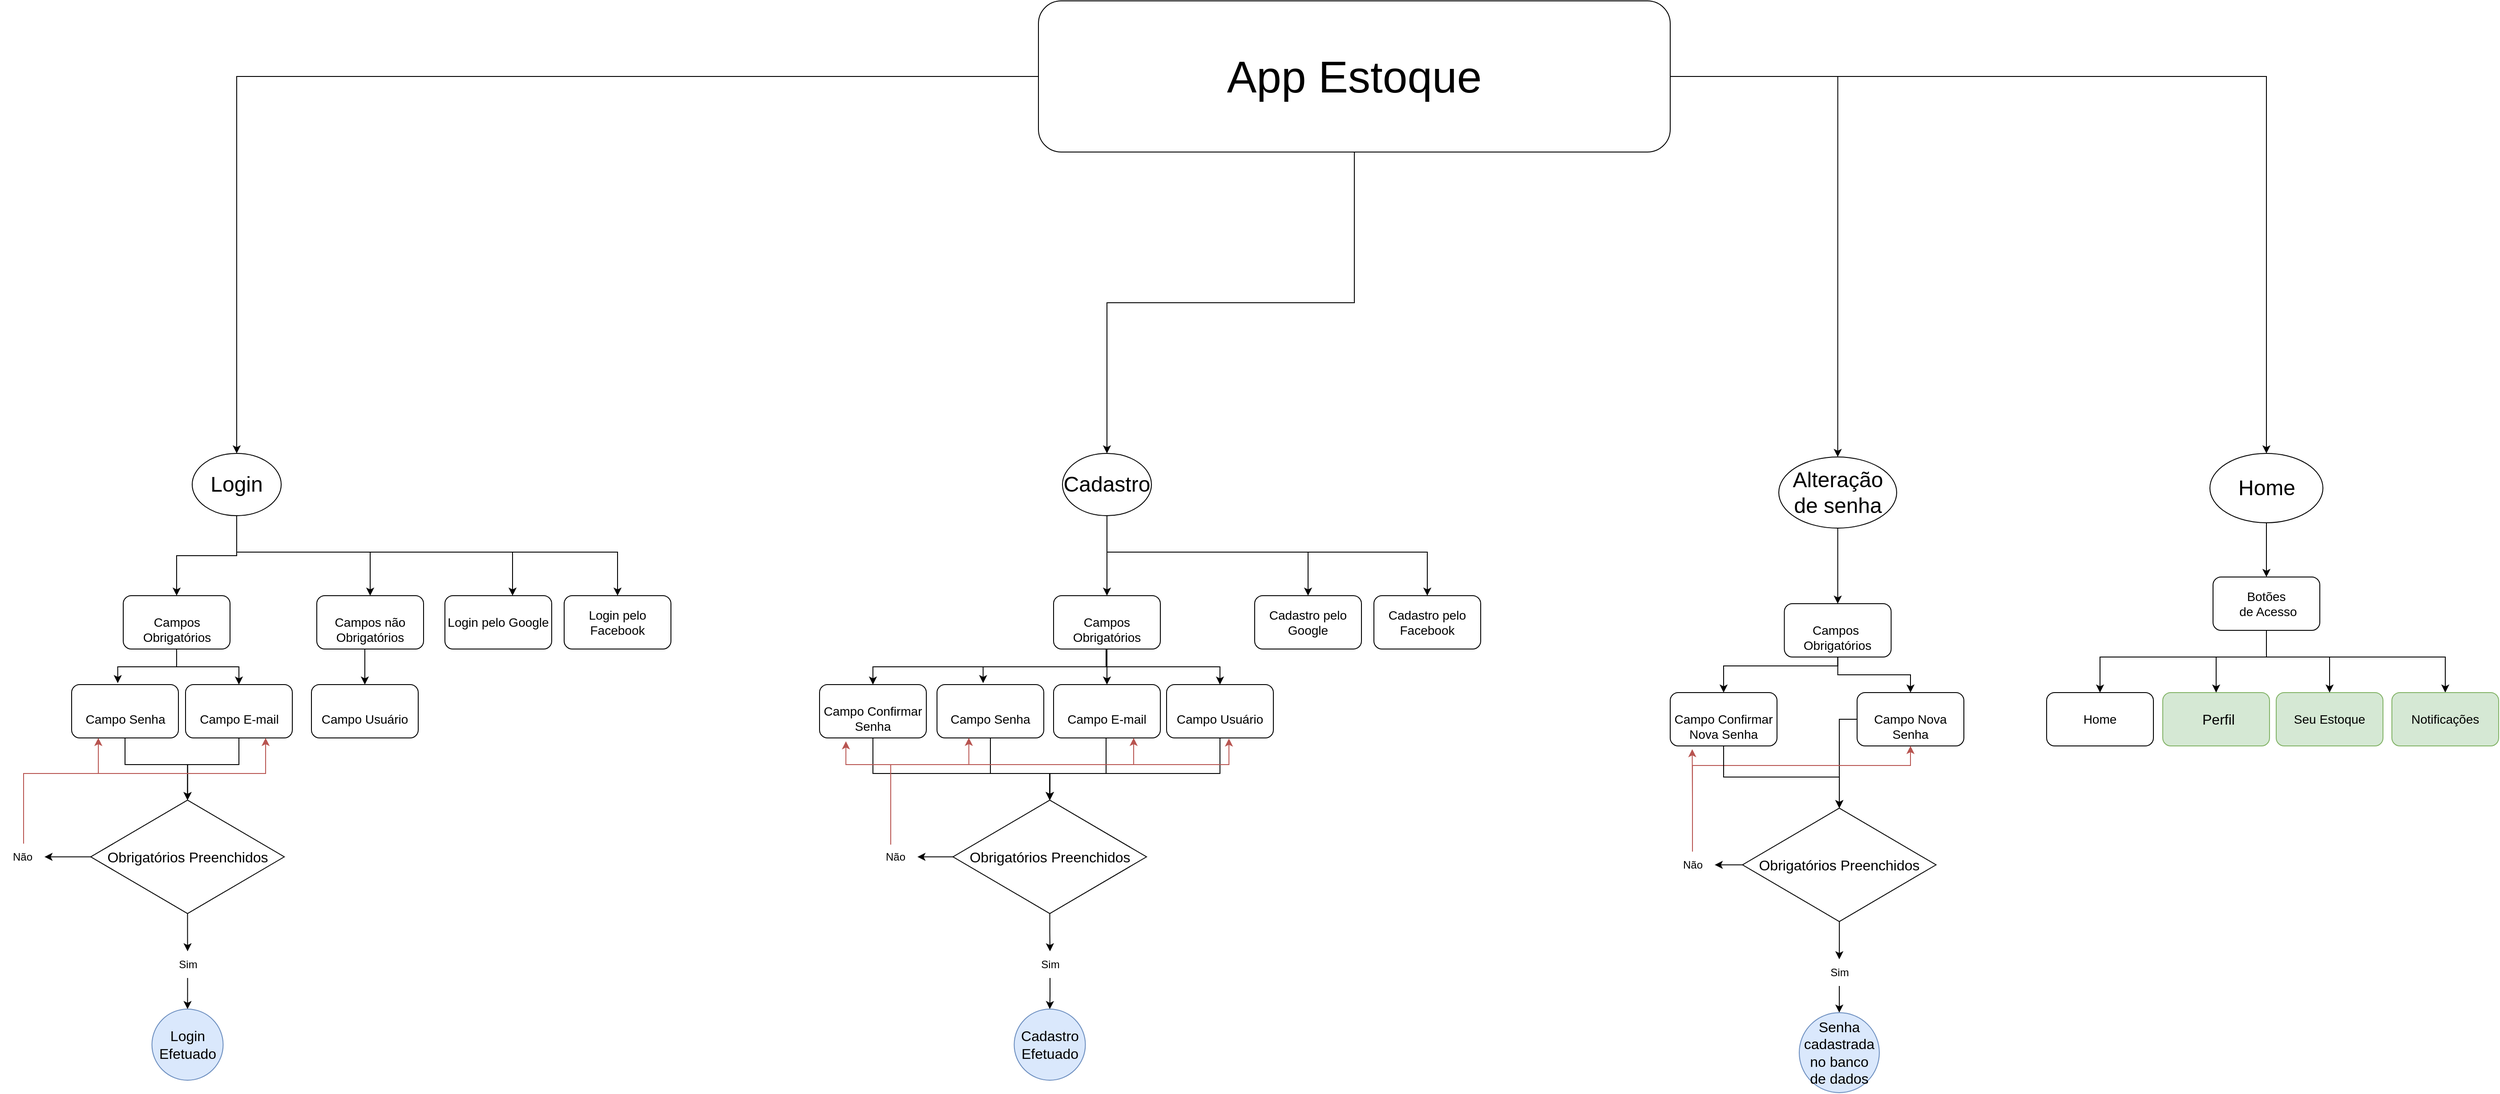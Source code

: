 <mxfile version="23.1.2" type="github" pages="5">
  <diagram name="Login" id="BAc4O2HyZUumQgEEkWEl">
    <mxGraphModel dx="2577" dy="4334" grid="1" gridSize="10" guides="1" tooltips="1" connect="1" arrows="1" fold="1" page="1" pageScale="1" pageWidth="827" pageHeight="1169" background="none" math="0" shadow="0">
      <root>
        <mxCell id="0" />
        <mxCell id="1" parent="0" />
        <mxCell id="y95-ZTT2ouDbutjckBKJ-67" style="edgeStyle=orthogonalEdgeStyle;rounded=0;orthogonalLoop=1;jettySize=auto;html=1;entryX=0.5;entryY=0;entryDx=0;entryDy=0;" parent="1" source="7oMFQ5yD7dIiA29qG7gE-1" target="y95-ZTT2ouDbutjckBKJ-5" edge="1">
          <mxGeometry relative="1" as="geometry" />
        </mxCell>
        <mxCell id="eZ5YkA1IrtE-Hj3yZzL5-5" style="edgeStyle=orthogonalEdgeStyle;rounded=0;orthogonalLoop=1;jettySize=auto;html=1;entryX=0.5;entryY=0;entryDx=0;entryDy=0;" parent="1" source="7oMFQ5yD7dIiA29qG7gE-1" target="y95-ZTT2ouDbutjckBKJ-6" edge="1">
          <mxGeometry relative="1" as="geometry">
            <Array as="points">
              <mxPoint x="-74" y="570" />
              <mxPoint x="76" y="570" />
            </Array>
          </mxGeometry>
        </mxCell>
        <mxCell id="eZ5YkA1IrtE-Hj3yZzL5-8" style="edgeStyle=orthogonalEdgeStyle;rounded=0;orthogonalLoop=1;jettySize=auto;html=1;" parent="1" source="7oMFQ5yD7dIiA29qG7gE-1" edge="1">
          <mxGeometry relative="1" as="geometry">
            <Array as="points">
              <mxPoint x="-74" y="570" />
              <mxPoint x="236" y="570" />
            </Array>
            <mxPoint x="236.0" y="619" as="targetPoint" />
          </mxGeometry>
        </mxCell>
        <mxCell id="GzZo_aXkres6YbmN9Spd-1" style="edgeStyle=orthogonalEdgeStyle;rounded=0;orthogonalLoop=1;jettySize=auto;html=1;entryX=0.5;entryY=0;entryDx=0;entryDy=0;" parent="1" source="7oMFQ5yD7dIiA29qG7gE-1" target="eZ5YkA1IrtE-Hj3yZzL5-2" edge="1">
          <mxGeometry relative="1" as="geometry">
            <Array as="points">
              <mxPoint x="-74" y="570" />
              <mxPoint x="354" y="570" />
            </Array>
          </mxGeometry>
        </mxCell>
        <mxCell id="7oMFQ5yD7dIiA29qG7gE-1" value="&lt;font style=&quot;font-size: 24px;&quot;&gt;Login&lt;/font&gt;" style="ellipse;whiteSpace=wrap;html=1;" parent="1" vertex="1">
          <mxGeometry x="-124" y="459" width="100" height="70" as="geometry" />
        </mxCell>
        <mxCell id="v3TdhVzLn-ePwKTXhvnV-84" style="edgeStyle=orthogonalEdgeStyle;rounded=0;orthogonalLoop=1;jettySize=auto;html=1;entryX=0;entryY=0.5;entryDx=0;entryDy=0;" parent="1" source="y95-ZTT2ouDbutjckBKJ-2" target="y95-ZTT2ouDbutjckBKJ-16" edge="1">
          <mxGeometry relative="1" as="geometry">
            <Array as="points">
              <mxPoint x="-71.5" y="809" />
              <mxPoint x="-129.5" y="809" />
            </Array>
          </mxGeometry>
        </mxCell>
        <mxCell id="y95-ZTT2ouDbutjckBKJ-2" value="&lt;font style=&quot;font-size: 14px;&quot;&gt;&lt;br&gt;Campo E-mail&lt;/font&gt;" style="rounded=1;whiteSpace=wrap;html=1;" parent="1" vertex="1">
          <mxGeometry x="-131.5" y="719" width="120" height="60" as="geometry" />
        </mxCell>
        <mxCell id="y95-ZTT2ouDbutjckBKJ-4" value="&lt;font style=&quot;font-size: 14px;&quot;&gt;&lt;br&gt;Campo Usuário&lt;/font&gt;" style="rounded=1;whiteSpace=wrap;html=1;" parent="1" vertex="1">
          <mxGeometry x="10" y="719" width="120" height="60" as="geometry" />
        </mxCell>
        <mxCell id="y95-ZTT2ouDbutjckBKJ-63" style="edgeStyle=orthogonalEdgeStyle;rounded=0;orthogonalLoop=1;jettySize=auto;html=1;entryX=0.5;entryY=0;entryDx=0;entryDy=0;" parent="1" source="y95-ZTT2ouDbutjckBKJ-5" target="y95-ZTT2ouDbutjckBKJ-2" edge="1">
          <mxGeometry relative="1" as="geometry" />
        </mxCell>
        <mxCell id="y95-ZTT2ouDbutjckBKJ-5" value="&lt;font style=&quot;font-size: 14px;&quot;&gt;&lt;br&gt;Campos Obrigatórios&lt;/font&gt;" style="rounded=1;whiteSpace=wrap;html=1;" parent="1" vertex="1">
          <mxGeometry x="-201.5" y="619" width="120" height="60" as="geometry" />
        </mxCell>
        <mxCell id="y95-ZTT2ouDbutjckBKJ-15" style="edgeStyle=orthogonalEdgeStyle;rounded=0;orthogonalLoop=1;jettySize=auto;html=1;entryX=0.5;entryY=0;entryDx=0;entryDy=0;" parent="1" source="y95-ZTT2ouDbutjckBKJ-6" target="y95-ZTT2ouDbutjckBKJ-4" edge="1">
          <mxGeometry relative="1" as="geometry">
            <Array as="points">
              <mxPoint x="70" y="705" />
              <mxPoint x="70" y="705" />
            </Array>
          </mxGeometry>
        </mxCell>
        <mxCell id="y95-ZTT2ouDbutjckBKJ-6" value="&lt;font style=&quot;font-size: 14px;&quot;&gt;&lt;br&gt;Campos não Obrigatórios&lt;/font&gt;" style="rounded=1;whiteSpace=wrap;html=1;" parent="1" vertex="1">
          <mxGeometry x="16" y="619" width="120" height="60" as="geometry" />
        </mxCell>
        <mxCell id="v3TdhVzLn-ePwKTXhvnV-83" style="edgeStyle=orthogonalEdgeStyle;rounded=0;orthogonalLoop=1;jettySize=auto;html=1;entryX=0;entryY=0.5;entryDx=0;entryDy=0;" parent="1" source="y95-ZTT2ouDbutjckBKJ-13" target="y95-ZTT2ouDbutjckBKJ-16" edge="1">
          <mxGeometry relative="1" as="geometry">
            <Array as="points">
              <mxPoint x="-199.5" y="809" />
              <mxPoint x="-129.5" y="809" />
            </Array>
          </mxGeometry>
        </mxCell>
        <mxCell id="y95-ZTT2ouDbutjckBKJ-13" value="&lt;font style=&quot;font-size: 14px;&quot;&gt;&lt;br&gt;Campo Senha&lt;/font&gt;" style="rounded=1;whiteSpace=wrap;html=1;" parent="1" vertex="1">
          <mxGeometry x="-259.5" y="719" width="120" height="60" as="geometry" />
        </mxCell>
        <mxCell id="y95-ZTT2ouDbutjckBKJ-51" style="edgeStyle=orthogonalEdgeStyle;rounded=0;orthogonalLoop=1;jettySize=auto;html=1;" parent="1" source="y95-ZTT2ouDbutjckBKJ-16" target="y95-ZTT2ouDbutjckBKJ-26" edge="1">
          <mxGeometry relative="1" as="geometry">
            <mxPoint x="-283" y="912.8" as="targetPoint" />
          </mxGeometry>
        </mxCell>
        <mxCell id="y95-ZTT2ouDbutjckBKJ-57" style="edgeStyle=orthogonalEdgeStyle;rounded=0;orthogonalLoop=1;jettySize=auto;html=1;" parent="1" source="y95-ZTT2ouDbutjckBKJ-16" target="y95-ZTT2ouDbutjckBKJ-27" edge="1">
          <mxGeometry relative="1" as="geometry" />
        </mxCell>
        <mxCell id="y95-ZTT2ouDbutjckBKJ-16" value="&lt;font size=&quot;3&quot;&gt;Obrigatórios Preenchidos&lt;/font&gt;" style="rhombus;whiteSpace=wrap;html=1;direction=south;" parent="1" vertex="1">
          <mxGeometry x="-238" y="849" width="217.5" height="127.5" as="geometry" />
        </mxCell>
        <mxCell id="v3TdhVzLn-ePwKTXhvnV-57" style="edgeStyle=orthogonalEdgeStyle;rounded=0;orthogonalLoop=1;jettySize=auto;html=1;entryX=0.25;entryY=1;entryDx=0;entryDy=0;fillColor=#f8cecc;gradientColor=#ea6b66;strokeColor=#b85450;" parent="1" source="y95-ZTT2ouDbutjckBKJ-26" target="y95-ZTT2ouDbutjckBKJ-13" edge="1">
          <mxGeometry relative="1" as="geometry">
            <Array as="points">
              <mxPoint x="-313.5" y="819" />
              <mxPoint x="-229.5" y="819" />
            </Array>
          </mxGeometry>
        </mxCell>
        <mxCell id="v3TdhVzLn-ePwKTXhvnV-58" style="edgeStyle=orthogonalEdgeStyle;rounded=0;orthogonalLoop=1;jettySize=auto;html=1;entryX=0.75;entryY=1;entryDx=0;entryDy=0;fillColor=#f8cecc;gradientColor=#ea6b66;strokeColor=#b85450;" parent="1" source="y95-ZTT2ouDbutjckBKJ-26" target="y95-ZTT2ouDbutjckBKJ-2" edge="1">
          <mxGeometry relative="1" as="geometry">
            <Array as="points">
              <mxPoint x="-313.5" y="819" />
              <mxPoint x="-41.5" y="819" />
            </Array>
          </mxGeometry>
        </mxCell>
        <mxCell id="y95-ZTT2ouDbutjckBKJ-26" value="Não" style="text;html=1;align=center;verticalAlign=middle;resizable=0;points=[];autosize=1;strokeColor=none;fillColor=none;" parent="1" vertex="1">
          <mxGeometry x="-340" y="897.75" width="50" height="30" as="geometry" />
        </mxCell>
        <mxCell id="y95-ZTT2ouDbutjckBKJ-59" style="edgeStyle=orthogonalEdgeStyle;rounded=0;orthogonalLoop=1;jettySize=auto;html=1;" parent="1" source="y95-ZTT2ouDbutjckBKJ-27" target="y95-ZTT2ouDbutjckBKJ-58" edge="1">
          <mxGeometry relative="1" as="geometry" />
        </mxCell>
        <mxCell id="y95-ZTT2ouDbutjckBKJ-27" value="Sim" style="text;html=1;align=center;verticalAlign=middle;resizable=0;points=[];autosize=1;strokeColor=none;fillColor=none;" parent="1" vertex="1">
          <mxGeometry x="-149.25" y="1019" width="40" height="30" as="geometry" />
        </mxCell>
        <mxCell id="y95-ZTT2ouDbutjckBKJ-58" value="&lt;font size=&quot;3&quot;&gt;Login Efetuado&lt;/font&gt;" style="ellipse;whiteSpace=wrap;html=1;aspect=fixed;fillColor=#dae8fc;strokeColor=#6c8ebf;" parent="1" vertex="1">
          <mxGeometry x="-169.25" y="1084" width="80" height="80" as="geometry" />
        </mxCell>
        <mxCell id="y95-ZTT2ouDbutjckBKJ-64" style="edgeStyle=orthogonalEdgeStyle;rounded=0;orthogonalLoop=1;jettySize=auto;html=1;entryX=0.432;entryY=-0.027;entryDx=0;entryDy=0;entryPerimeter=0;" parent="1" source="y95-ZTT2ouDbutjckBKJ-5" target="y95-ZTT2ouDbutjckBKJ-13" edge="1">
          <mxGeometry relative="1" as="geometry" />
        </mxCell>
        <mxCell id="2-kzOGpWzGPgEqoSC0ea-24" style="edgeStyle=orthogonalEdgeStyle;rounded=0;orthogonalLoop=1;jettySize=auto;html=1;entryX=0.5;entryY=0;entryDx=0;entryDy=0;" parent="1" source="2-kzOGpWzGPgEqoSC0ea-26" target="2-kzOGpWzGPgEqoSC0ea-31" edge="1">
          <mxGeometry relative="1" as="geometry" />
        </mxCell>
        <mxCell id="tH7GM2KithzNk89-ZYXv-3" style="edgeStyle=orthogonalEdgeStyle;rounded=0;orthogonalLoop=1;jettySize=auto;html=1;entryX=0.5;entryY=0;entryDx=0;entryDy=0;" parent="1" source="2-kzOGpWzGPgEqoSC0ea-26" target="tH7GM2KithzNk89-ZYXv-1" edge="1">
          <mxGeometry relative="1" as="geometry">
            <Array as="points">
              <mxPoint x="904" y="570" />
              <mxPoint x="1130" y="570" />
            </Array>
          </mxGeometry>
        </mxCell>
        <mxCell id="tH7GM2KithzNk89-ZYXv-4" style="edgeStyle=orthogonalEdgeStyle;rounded=0;orthogonalLoop=1;jettySize=auto;html=1;entryX=0.5;entryY=0;entryDx=0;entryDy=0;" parent="1" source="2-kzOGpWzGPgEqoSC0ea-26" target="tH7GM2KithzNk89-ZYXv-2" edge="1">
          <mxGeometry relative="1" as="geometry">
            <Array as="points">
              <mxPoint x="904" y="570" />
              <mxPoint x="1264" y="570" />
            </Array>
          </mxGeometry>
        </mxCell>
        <mxCell id="2-kzOGpWzGPgEqoSC0ea-26" value="&lt;font style=&quot;font-size: 24px;&quot;&gt;Cadastro&lt;/font&gt;" style="ellipse;whiteSpace=wrap;html=1;" parent="1" vertex="1">
          <mxGeometry x="854" y="459" width="100" height="70" as="geometry" />
        </mxCell>
        <mxCell id="v3TdhVzLn-ePwKTXhvnV-50" style="edgeStyle=orthogonalEdgeStyle;rounded=0;orthogonalLoop=1;jettySize=auto;html=1;entryX=0;entryY=0.5;entryDx=0;entryDy=0;" parent="1" source="2-kzOGpWzGPgEqoSC0ea-28" target="2-kzOGpWzGPgEqoSC0ea-37" edge="1">
          <mxGeometry relative="1" as="geometry">
            <Array as="points">
              <mxPoint x="903" y="819" />
              <mxPoint x="840" y="819" />
            </Array>
          </mxGeometry>
        </mxCell>
        <mxCell id="2-kzOGpWzGPgEqoSC0ea-28" value="&lt;font style=&quot;font-size: 14px;&quot;&gt;&lt;br&gt;Campo E-mail&lt;/font&gt;" style="rounded=1;whiteSpace=wrap;html=1;" parent="1" vertex="1">
          <mxGeometry x="844" y="719" width="120" height="60" as="geometry" />
        </mxCell>
        <mxCell id="v3TdhVzLn-ePwKTXhvnV-51" style="edgeStyle=orthogonalEdgeStyle;rounded=0;orthogonalLoop=1;jettySize=auto;html=1;entryX=0;entryY=0.5;entryDx=0;entryDy=0;" parent="1" source="2-kzOGpWzGPgEqoSC0ea-29" target="2-kzOGpWzGPgEqoSC0ea-37" edge="1">
          <mxGeometry relative="1" as="geometry">
            <Array as="points">
              <mxPoint x="1031" y="819" />
              <mxPoint x="840" y="819" />
            </Array>
          </mxGeometry>
        </mxCell>
        <mxCell id="2-kzOGpWzGPgEqoSC0ea-29" value="&lt;font style=&quot;font-size: 14px;&quot;&gt;&lt;br&gt;Campo Usuário&lt;br&gt;&lt;/font&gt;" style="rounded=1;whiteSpace=wrap;html=1;" parent="1" vertex="1">
          <mxGeometry x="971" y="719" width="120" height="60" as="geometry" />
        </mxCell>
        <mxCell id="2-kzOGpWzGPgEqoSC0ea-74" style="edgeStyle=orthogonalEdgeStyle;rounded=0;orthogonalLoop=1;jettySize=auto;html=1;elbow=vertical;" parent="1" source="2-kzOGpWzGPgEqoSC0ea-31" target="2-kzOGpWzGPgEqoSC0ea-71" edge="1">
          <mxGeometry relative="1" as="geometry">
            <Array as="points">
              <mxPoint x="904" y="699" />
              <mxPoint x="641" y="699" />
            </Array>
          </mxGeometry>
        </mxCell>
        <mxCell id="2-kzOGpWzGPgEqoSC0ea-75" style="edgeStyle=orthogonalEdgeStyle;rounded=0;orthogonalLoop=1;jettySize=auto;html=1;entryX=0.5;entryY=0;entryDx=0;entryDy=0;elbow=vertical;" parent="1" source="2-kzOGpWzGPgEqoSC0ea-31" target="2-kzOGpWzGPgEqoSC0ea-29" edge="1">
          <mxGeometry relative="1" as="geometry">
            <Array as="points">
              <mxPoint x="903" y="699" />
              <mxPoint x="1031" y="699" />
            </Array>
          </mxGeometry>
        </mxCell>
        <mxCell id="v3TdhVzLn-ePwKTXhvnV-65" style="edgeStyle=orthogonalEdgeStyle;rounded=0;orthogonalLoop=1;jettySize=auto;html=1;entryX=0.5;entryY=0;entryDx=0;entryDy=0;" parent="1" source="2-kzOGpWzGPgEqoSC0ea-31" target="2-kzOGpWzGPgEqoSC0ea-28" edge="1">
          <mxGeometry relative="1" as="geometry" />
        </mxCell>
        <mxCell id="2-kzOGpWzGPgEqoSC0ea-31" value="&lt;font style=&quot;font-size: 14px;&quot;&gt;&lt;br&gt;Campos Obrigatórios&lt;/font&gt;" style="rounded=1;whiteSpace=wrap;html=1;" parent="1" vertex="1">
          <mxGeometry x="844" y="619" width="120" height="60" as="geometry" />
        </mxCell>
        <mxCell id="v3TdhVzLn-ePwKTXhvnV-49" style="edgeStyle=orthogonalEdgeStyle;rounded=0;orthogonalLoop=1;jettySize=auto;html=1;entryX=0;entryY=0.5;entryDx=0;entryDy=0;" parent="1" source="2-kzOGpWzGPgEqoSC0ea-34" target="2-kzOGpWzGPgEqoSC0ea-37" edge="1">
          <mxGeometry relative="1" as="geometry">
            <Array as="points">
              <mxPoint x="773" y="819" />
              <mxPoint x="840" y="819" />
            </Array>
          </mxGeometry>
        </mxCell>
        <mxCell id="2-kzOGpWzGPgEqoSC0ea-34" value="&lt;font style=&quot;font-size: 14px;&quot;&gt;&lt;br&gt;Campo Senha&lt;/font&gt;" style="rounded=1;whiteSpace=wrap;html=1;" parent="1" vertex="1">
          <mxGeometry x="713" y="719" width="120" height="60" as="geometry" />
        </mxCell>
        <mxCell id="2-kzOGpWzGPgEqoSC0ea-35" style="edgeStyle=orthogonalEdgeStyle;rounded=0;orthogonalLoop=1;jettySize=auto;html=1;" parent="1" source="2-kzOGpWzGPgEqoSC0ea-37" target="2-kzOGpWzGPgEqoSC0ea-41" edge="1">
          <mxGeometry relative="1" as="geometry">
            <mxPoint x="686" y="912.8" as="targetPoint" />
          </mxGeometry>
        </mxCell>
        <mxCell id="2-kzOGpWzGPgEqoSC0ea-36" style="edgeStyle=orthogonalEdgeStyle;rounded=0;orthogonalLoop=1;jettySize=auto;html=1;" parent="1" source="2-kzOGpWzGPgEqoSC0ea-37" target="2-kzOGpWzGPgEqoSC0ea-43" edge="1">
          <mxGeometry relative="1" as="geometry" />
        </mxCell>
        <mxCell id="2-kzOGpWzGPgEqoSC0ea-37" value="&lt;font size=&quot;3&quot;&gt;Obrigatórios Preenchidos&lt;/font&gt;" style="rhombus;whiteSpace=wrap;html=1;direction=south;" parent="1" vertex="1">
          <mxGeometry x="731" y="849" width="217.5" height="127.5" as="geometry" />
        </mxCell>
        <mxCell id="2-kzOGpWzGPgEqoSC0ea-39" style="edgeStyle=orthogonalEdgeStyle;rounded=0;orthogonalLoop=1;jettySize=auto;html=1;entryX=0.75;entryY=1;entryDx=0;entryDy=0;fillColor=#f8cecc;gradientColor=#ea6b66;strokeColor=#b85450;" parent="1" target="2-kzOGpWzGPgEqoSC0ea-28" edge="1">
          <mxGeometry relative="1" as="geometry">
            <mxPoint x="941" y="809" as="targetPoint" />
            <mxPoint x="661" y="899" as="sourcePoint" />
            <Array as="points">
              <mxPoint x="661" y="809" />
              <mxPoint x="934" y="809" />
              <mxPoint x="934" y="789" />
              <mxPoint x="934" y="789" />
            </Array>
          </mxGeometry>
        </mxCell>
        <mxCell id="2-kzOGpWzGPgEqoSC0ea-63" style="edgeStyle=orthogonalEdgeStyle;rounded=0;orthogonalLoop=1;jettySize=auto;html=1;elbow=vertical;entryX=0.584;entryY=1.011;entryDx=0;entryDy=0;entryPerimeter=0;fillColor=#f8cecc;gradientColor=#ea6b66;strokeColor=#b85450;" parent="1" source="2-kzOGpWzGPgEqoSC0ea-41" target="2-kzOGpWzGPgEqoSC0ea-29" edge="1">
          <mxGeometry relative="1" as="geometry">
            <mxPoint x="1041" y="829" as="targetPoint" />
            <Array as="points">
              <mxPoint x="661" y="809" />
              <mxPoint x="1041" y="809" />
            </Array>
          </mxGeometry>
        </mxCell>
        <mxCell id="2-kzOGpWzGPgEqoSC0ea-41" value="Não" style="text;html=1;align=center;verticalAlign=middle;resizable=0;points=[];autosize=1;strokeColor=none;fillColor=none;" parent="1" vertex="1">
          <mxGeometry x="641" y="897.75" width="50" height="30" as="geometry" />
        </mxCell>
        <mxCell id="2-kzOGpWzGPgEqoSC0ea-42" style="edgeStyle=orthogonalEdgeStyle;rounded=0;orthogonalLoop=1;jettySize=auto;html=1;" parent="1" source="2-kzOGpWzGPgEqoSC0ea-43" target="2-kzOGpWzGPgEqoSC0ea-44" edge="1">
          <mxGeometry relative="1" as="geometry" />
        </mxCell>
        <mxCell id="2-kzOGpWzGPgEqoSC0ea-43" value="Sim" style="text;html=1;align=center;verticalAlign=middle;resizable=0;points=[];autosize=1;strokeColor=none;fillColor=none;" parent="1" vertex="1">
          <mxGeometry x="820" y="1019" width="40" height="30" as="geometry" />
        </mxCell>
        <mxCell id="2-kzOGpWzGPgEqoSC0ea-44" value="&lt;font size=&quot;3&quot;&gt;Cadastro Efetuado&lt;/font&gt;" style="ellipse;whiteSpace=wrap;html=1;aspect=fixed;fillColor=#dae8fc;strokeColor=#6c8ebf;" parent="1" vertex="1">
          <mxGeometry x="799.75" y="1084" width="80" height="80" as="geometry" />
        </mxCell>
        <mxCell id="2-kzOGpWzGPgEqoSC0ea-45" style="edgeStyle=orthogonalEdgeStyle;rounded=0;orthogonalLoop=1;jettySize=auto;html=1;entryX=0.432;entryY=-0.027;entryDx=0;entryDy=0;entryPerimeter=0;" parent="1" source="2-kzOGpWzGPgEqoSC0ea-31" target="2-kzOGpWzGPgEqoSC0ea-34" edge="1">
          <mxGeometry relative="1" as="geometry">
            <Array as="points">
              <mxPoint x="904" y="699" />
              <mxPoint x="765" y="699" />
            </Array>
          </mxGeometry>
        </mxCell>
        <mxCell id="v3TdhVzLn-ePwKTXhvnV-72" style="edgeStyle=orthogonalEdgeStyle;rounded=0;orthogonalLoop=1;jettySize=auto;html=1;entryX=0.5;entryY=0;entryDx=0;entryDy=0;" parent="1" source="2-kzOGpWzGPgEqoSC0ea-68" target="7oMFQ5yD7dIiA29qG7gE-1" edge="1">
          <mxGeometry relative="1" as="geometry" />
        </mxCell>
        <mxCell id="v3TdhVzLn-ePwKTXhvnV-74" style="edgeStyle=orthogonalEdgeStyle;rounded=0;orthogonalLoop=1;jettySize=auto;html=1;entryX=0.5;entryY=0;entryDx=0;entryDy=0;" parent="1" source="2-kzOGpWzGPgEqoSC0ea-68" target="2-kzOGpWzGPgEqoSC0ea-26" edge="1">
          <mxGeometry relative="1" as="geometry" />
        </mxCell>
        <mxCell id="v3TdhVzLn-ePwKTXhvnV-75" style="edgeStyle=orthogonalEdgeStyle;rounded=0;orthogonalLoop=1;jettySize=auto;html=1;entryX=0.5;entryY=0;entryDx=0;entryDy=0;" parent="1" source="2-kzOGpWzGPgEqoSC0ea-68" target="XXXNM4ir9inLsVqeI-Iy-3" edge="1">
          <mxGeometry relative="1" as="geometry" />
        </mxCell>
        <mxCell id="v3TdhVzLn-ePwKTXhvnV-93" style="edgeStyle=orthogonalEdgeStyle;rounded=0;orthogonalLoop=1;jettySize=auto;html=1;entryX=0.5;entryY=0;entryDx=0;entryDy=0;" parent="1" source="2-kzOGpWzGPgEqoSC0ea-68" target="v3TdhVzLn-ePwKTXhvnV-8" edge="1">
          <mxGeometry relative="1" as="geometry" />
        </mxCell>
        <mxCell id="2-kzOGpWzGPgEqoSC0ea-68" value="&lt;font style=&quot;font-size: 50px;&quot;&gt;App Estoque&lt;/font&gt;" style="rounded=1;whiteSpace=wrap;html=1;" parent="1" vertex="1">
          <mxGeometry x="827" y="-50" width="710" height="170" as="geometry" />
        </mxCell>
        <mxCell id="v3TdhVzLn-ePwKTXhvnV-48" style="edgeStyle=orthogonalEdgeStyle;rounded=0;orthogonalLoop=1;jettySize=auto;html=1;entryX=0;entryY=0.5;entryDx=0;entryDy=0;" parent="1" source="2-kzOGpWzGPgEqoSC0ea-71" target="2-kzOGpWzGPgEqoSC0ea-37" edge="1">
          <mxGeometry relative="1" as="geometry">
            <Array as="points">
              <mxPoint x="641" y="819" />
              <mxPoint x="840" y="819" />
            </Array>
          </mxGeometry>
        </mxCell>
        <mxCell id="2-kzOGpWzGPgEqoSC0ea-71" value="&lt;font style=&quot;font-size: 14px;&quot;&gt;&lt;br&gt;Campo Confirmar Senha&lt;/font&gt;" style="rounded=1;whiteSpace=wrap;html=1;" parent="1" vertex="1">
          <mxGeometry x="581" y="719" width="120" height="60" as="geometry" />
        </mxCell>
        <mxCell id="XXXNM4ir9inLsVqeI-Iy-1" style="edgeStyle=orthogonalEdgeStyle;rounded=0;orthogonalLoop=1;jettySize=auto;html=1;entryX=0.5;entryY=0;entryDx=0;entryDy=0;" parent="1" source="XXXNM4ir9inLsVqeI-Iy-3" target="XXXNM4ir9inLsVqeI-Iy-8" edge="1">
          <mxGeometry relative="1" as="geometry" />
        </mxCell>
        <mxCell id="XXXNM4ir9inLsVqeI-Iy-3" value="&lt;font style=&quot;font-size: 24px;&quot;&gt;Alteração de senha&lt;br&gt;&lt;/font&gt;" style="ellipse;whiteSpace=wrap;html=1;" parent="1" vertex="1">
          <mxGeometry x="1659" y="463" width="132.5" height="80" as="geometry" />
        </mxCell>
        <mxCell id="v3TdhVzLn-ePwKTXhvnV-46" style="edgeStyle=orthogonalEdgeStyle;rounded=0;orthogonalLoop=1;jettySize=auto;html=1;entryX=0.5;entryY=0;entryDx=0;entryDy=0;" parent="1" source="XXXNM4ir9inLsVqeI-Iy-8" target="v3TdhVzLn-ePwKTXhvnV-35" edge="1">
          <mxGeometry relative="1" as="geometry">
            <Array as="points">
              <mxPoint x="1725" y="698" />
              <mxPoint x="1597" y="698" />
            </Array>
          </mxGeometry>
        </mxCell>
        <mxCell id="v3TdhVzLn-ePwKTXhvnV-47" style="edgeStyle=orthogonalEdgeStyle;rounded=0;orthogonalLoop=1;jettySize=auto;html=1;entryX=0.5;entryY=0;entryDx=0;entryDy=0;" parent="1" source="XXXNM4ir9inLsVqeI-Iy-8" target="XXXNM4ir9inLsVqeI-Iy-11" edge="1">
          <mxGeometry relative="1" as="geometry" />
        </mxCell>
        <mxCell id="XXXNM4ir9inLsVqeI-Iy-8" value="&lt;font style=&quot;font-size: 14px;&quot;&gt;&lt;br&gt;Campos&amp;nbsp; Obrigatórios&lt;/font&gt;" style="rounded=1;whiteSpace=wrap;html=1;" parent="1" vertex="1">
          <mxGeometry x="1665.25" y="628" width="120" height="60" as="geometry" />
        </mxCell>
        <mxCell id="v3TdhVzLn-ePwKTXhvnV-63" style="edgeStyle=orthogonalEdgeStyle;rounded=0;orthogonalLoop=1;jettySize=auto;html=1;entryX=0;entryY=0.5;entryDx=0;entryDy=0;" parent="1" source="XXXNM4ir9inLsVqeI-Iy-11" target="XXXNM4ir9inLsVqeI-Iy-14" edge="1">
          <mxGeometry relative="1" as="geometry">
            <Array as="points">
              <mxPoint x="1727" y="798" />
              <mxPoint x="1727" y="798" />
            </Array>
          </mxGeometry>
        </mxCell>
        <mxCell id="XXXNM4ir9inLsVqeI-Iy-11" value="&lt;font style=&quot;font-size: 14px;&quot;&gt;&lt;br&gt;Campo Nova Senha&lt;/font&gt;" style="rounded=1;whiteSpace=wrap;html=1;" parent="1" vertex="1">
          <mxGeometry x="1747" y="728" width="120" height="60" as="geometry" />
        </mxCell>
        <mxCell id="XXXNM4ir9inLsVqeI-Iy-12" style="edgeStyle=orthogonalEdgeStyle;rounded=0;orthogonalLoop=1;jettySize=auto;html=1;" parent="1" source="XXXNM4ir9inLsVqeI-Iy-14" target="XXXNM4ir9inLsVqeI-Iy-18" edge="1">
          <mxGeometry relative="1" as="geometry">
            <mxPoint x="1602" y="891.8" as="targetPoint" />
          </mxGeometry>
        </mxCell>
        <mxCell id="XXXNM4ir9inLsVqeI-Iy-13" style="edgeStyle=orthogonalEdgeStyle;rounded=0;orthogonalLoop=1;jettySize=auto;html=1;" parent="1" source="XXXNM4ir9inLsVqeI-Iy-14" target="XXXNM4ir9inLsVqeI-Iy-20" edge="1">
          <mxGeometry relative="1" as="geometry" />
        </mxCell>
        <mxCell id="XXXNM4ir9inLsVqeI-Iy-14" value="&lt;font size=&quot;3&quot;&gt;Obrigatórios Preenchidos&lt;/font&gt;" style="rhombus;whiteSpace=wrap;html=1;direction=south;" parent="1" vertex="1">
          <mxGeometry x="1618.25" y="858" width="217.5" height="127.5" as="geometry" />
        </mxCell>
        <mxCell id="VrJXyT6D80ne2wLxuby1-1" style="edgeStyle=orthogonalEdgeStyle;rounded=0;orthogonalLoop=1;jettySize=auto;html=1;entryX=0.5;entryY=1;entryDx=0;entryDy=0;fillColor=#f8cecc;strokeColor=#b85450;" parent="1" source="XXXNM4ir9inLsVqeI-Iy-18" target="XXXNM4ir9inLsVqeI-Iy-11" edge="1">
          <mxGeometry relative="1" as="geometry">
            <Array as="points">
              <mxPoint x="1562" y="810" />
              <mxPoint x="1807" y="810" />
            </Array>
          </mxGeometry>
        </mxCell>
        <mxCell id="XXXNM4ir9inLsVqeI-Iy-18" value="Não" style="text;html=1;align=center;verticalAlign=middle;resizable=0;points=[];autosize=1;strokeColor=none;fillColor=none;" parent="1" vertex="1">
          <mxGeometry x="1537" y="906.75" width="50" height="30" as="geometry" />
        </mxCell>
        <mxCell id="XXXNM4ir9inLsVqeI-Iy-19" style="edgeStyle=orthogonalEdgeStyle;rounded=0;orthogonalLoop=1;jettySize=auto;html=1;" parent="1" source="XXXNM4ir9inLsVqeI-Iy-20" target="XXXNM4ir9inLsVqeI-Iy-21" edge="1">
          <mxGeometry relative="1" as="geometry" />
        </mxCell>
        <mxCell id="XXXNM4ir9inLsVqeI-Iy-20" value="Sim" style="text;html=1;align=center;verticalAlign=middle;resizable=0;points=[];autosize=1;strokeColor=none;fillColor=none;" parent="1" vertex="1">
          <mxGeometry x="1707" y="1028" width="40" height="30" as="geometry" />
        </mxCell>
        <mxCell id="XXXNM4ir9inLsVqeI-Iy-21" value="&lt;font size=&quot;3&quot;&gt;Senha cadastrada no banco de dados&lt;/font&gt;" style="ellipse;whiteSpace=wrap;html=1;aspect=fixed;fillColor=#dae8fc;strokeColor=#6c8ebf;" parent="1" vertex="1">
          <mxGeometry x="1682" y="1088" width="90" height="90" as="geometry" />
        </mxCell>
        <mxCell id="v3TdhVzLn-ePwKTXhvnV-4" style="edgeStyle=orthogonalEdgeStyle;rounded=0;orthogonalLoop=1;jettySize=auto;html=1;entryX=0.298;entryY=0.998;entryDx=0;entryDy=0;entryPerimeter=0;fillColor=#f8cecc;gradientColor=#ea6b66;strokeColor=#b85450;" parent="1" source="2-kzOGpWzGPgEqoSC0ea-41" target="2-kzOGpWzGPgEqoSC0ea-34" edge="1">
          <mxGeometry relative="1" as="geometry">
            <Array as="points">
              <mxPoint x="661" y="809" />
              <mxPoint x="749" y="809" />
            </Array>
          </mxGeometry>
        </mxCell>
        <mxCell id="v3TdhVzLn-ePwKTXhvnV-6" style="edgeStyle=orthogonalEdgeStyle;rounded=0;orthogonalLoop=1;jettySize=auto;html=1;entryX=0.5;entryY=0;entryDx=0;entryDy=0;" parent="1" source="v3TdhVzLn-ePwKTXhvnV-8" target="v3TdhVzLn-ePwKTXhvnV-14" edge="1">
          <mxGeometry relative="1" as="geometry" />
        </mxCell>
        <mxCell id="v3TdhVzLn-ePwKTXhvnV-8" value="&lt;span style=&quot;font-size: 24px;&quot;&gt;Home&lt;/span&gt;" style="ellipse;whiteSpace=wrap;html=1;" parent="1" vertex="1">
          <mxGeometry x="2143.5" y="459" width="127" height="78" as="geometry" />
        </mxCell>
        <mxCell id="v3TdhVzLn-ePwKTXhvnV-10" value="&lt;font size=&quot;3&quot;&gt;&amp;nbsp;Perfil&lt;/font&gt;" style="rounded=1;whiteSpace=wrap;html=1;fillColor=#d5e8d4;strokeColor=#82b366;" parent="1" vertex="1">
          <mxGeometry x="2090.5" y="728" width="120" height="60" as="geometry" />
        </mxCell>
        <mxCell id="v3TdhVzLn-ePwKTXhvnV-11" value="&lt;font style=&quot;font-size: 14px;&quot;&gt;Seu Estoque&lt;br&gt;&lt;/font&gt;" style="rounded=1;whiteSpace=wrap;html=1;fillColor=#d5e8d4;strokeColor=#82b366;" parent="1" vertex="1">
          <mxGeometry x="2218" y="728" width="120" height="60" as="geometry" />
        </mxCell>
        <mxCell id="gW3WlaGmuALWCPeecHL0-1" style="edgeStyle=orthogonalEdgeStyle;rounded=0;orthogonalLoop=1;jettySize=auto;html=1;entryX=0.5;entryY=0;entryDx=0;entryDy=0;" parent="1" source="v3TdhVzLn-ePwKTXhvnV-14" target="v3TdhVzLn-ePwKTXhvnV-18" edge="1">
          <mxGeometry relative="1" as="geometry">
            <Array as="points">
              <mxPoint x="2207" y="688" />
              <mxPoint x="2020" y="688" />
            </Array>
          </mxGeometry>
        </mxCell>
        <mxCell id="gW3WlaGmuALWCPeecHL0-2" style="edgeStyle=orthogonalEdgeStyle;rounded=0;orthogonalLoop=1;jettySize=auto;html=1;entryX=0.5;entryY=0;entryDx=0;entryDy=0;" parent="1" source="v3TdhVzLn-ePwKTXhvnV-14" target="v3TdhVzLn-ePwKTXhvnV-10" edge="1">
          <mxGeometry relative="1" as="geometry">
            <Array as="points">
              <mxPoint x="2207" y="688" />
              <mxPoint x="2151" y="688" />
            </Array>
          </mxGeometry>
        </mxCell>
        <mxCell id="gW3WlaGmuALWCPeecHL0-3" style="edgeStyle=orthogonalEdgeStyle;rounded=0;orthogonalLoop=1;jettySize=auto;html=1;entryX=0.5;entryY=0;entryDx=0;entryDy=0;" parent="1" source="v3TdhVzLn-ePwKTXhvnV-14" target="v3TdhVzLn-ePwKTXhvnV-11" edge="1">
          <mxGeometry relative="1" as="geometry">
            <Array as="points">
              <mxPoint x="2207" y="688" />
              <mxPoint x="2278" y="688" />
            </Array>
          </mxGeometry>
        </mxCell>
        <mxCell id="gW3WlaGmuALWCPeecHL0-4" style="edgeStyle=orthogonalEdgeStyle;rounded=0;orthogonalLoop=1;jettySize=auto;html=1;entryX=0.5;entryY=0;entryDx=0;entryDy=0;" parent="1" source="v3TdhVzLn-ePwKTXhvnV-14" target="v3TdhVzLn-ePwKTXhvnV-94" edge="1">
          <mxGeometry relative="1" as="geometry">
            <Array as="points">
              <mxPoint x="2207" y="688" />
              <mxPoint x="2408" y="688" />
            </Array>
          </mxGeometry>
        </mxCell>
        <mxCell id="v3TdhVzLn-ePwKTXhvnV-14" value="&lt;font style=&quot;font-size: 14px;&quot;&gt;Botões&lt;br&gt;&amp;nbsp;de Acesso&lt;br&gt;&lt;/font&gt;" style="rounded=1;whiteSpace=wrap;html=1;" parent="1" vertex="1">
          <mxGeometry x="2147" y="598" width="120" height="60" as="geometry" />
        </mxCell>
        <mxCell id="v3TdhVzLn-ePwKTXhvnV-18" value="&lt;font style=&quot;font-size: 14px;&quot;&gt;Home&lt;/font&gt;" style="rounded=1;whiteSpace=wrap;html=1;" parent="1" vertex="1">
          <mxGeometry x="1960" y="728" width="120" height="60" as="geometry" />
        </mxCell>
        <mxCell id="v3TdhVzLn-ePwKTXhvnV-62" style="edgeStyle=orthogonalEdgeStyle;rounded=0;orthogonalLoop=1;jettySize=auto;html=1;" parent="1" source="v3TdhVzLn-ePwKTXhvnV-35" target="XXXNM4ir9inLsVqeI-Iy-14" edge="1">
          <mxGeometry relative="1" as="geometry" />
        </mxCell>
        <mxCell id="v3TdhVzLn-ePwKTXhvnV-35" value="&lt;font style=&quot;font-size: 14px;&quot;&gt;&lt;br&gt;Campo Confirmar Nova Senha&lt;/font&gt;" style="rounded=1;whiteSpace=wrap;html=1;" parent="1" vertex="1">
          <mxGeometry x="1537" y="728" width="120" height="60" as="geometry" />
        </mxCell>
        <mxCell id="v3TdhVzLn-ePwKTXhvnV-53" style="edgeStyle=orthogonalEdgeStyle;rounded=0;orthogonalLoop=1;jettySize=auto;html=1;entryX=0.247;entryY=1.063;entryDx=0;entryDy=0;entryPerimeter=0;fillColor=#f8cecc;gradientColor=#ea6b66;strokeColor=#b85450;" parent="1" source="2-kzOGpWzGPgEqoSC0ea-41" target="2-kzOGpWzGPgEqoSC0ea-71" edge="1">
          <mxGeometry relative="1" as="geometry">
            <Array as="points">
              <mxPoint x="661" y="809" />
              <mxPoint x="611" y="809" />
            </Array>
          </mxGeometry>
        </mxCell>
        <mxCell id="v3TdhVzLn-ePwKTXhvnV-70" style="edgeStyle=orthogonalEdgeStyle;rounded=0;orthogonalLoop=1;jettySize=auto;html=1;entryX=0.206;entryY=1.06;entryDx=0;entryDy=0;entryPerimeter=0;fillColor=#f8cecc;gradientColor=#ea6b66;strokeColor=#b85450;" parent="1" source="XXXNM4ir9inLsVqeI-Iy-18" target="v3TdhVzLn-ePwKTXhvnV-35" edge="1">
          <mxGeometry relative="1" as="geometry" />
        </mxCell>
        <mxCell id="v3TdhVzLn-ePwKTXhvnV-94" value="&lt;font style=&quot;font-size: 14px;&quot;&gt;Notificações&lt;br&gt;&lt;/font&gt;" style="rounded=1;whiteSpace=wrap;html=1;fillColor=#d5e8d4;strokeColor=#82b366;" parent="1" vertex="1">
          <mxGeometry x="2348" y="728" width="120" height="60" as="geometry" />
        </mxCell>
        <mxCell id="eZ5YkA1IrtE-Hj3yZzL5-1" value="&lt;font style=&quot;font-size: 14px;&quot;&gt;Login pelo Google&lt;/font&gt;" style="rounded=1;whiteSpace=wrap;html=1;" parent="1" vertex="1">
          <mxGeometry x="160" y="619" width="120" height="60" as="geometry" />
        </mxCell>
        <mxCell id="eZ5YkA1IrtE-Hj3yZzL5-2" value="&lt;font style=&quot;font-size: 14px;&quot;&gt;Login pelo Facebook&lt;/font&gt;" style="rounded=1;whiteSpace=wrap;html=1;" parent="1" vertex="1">
          <mxGeometry x="294" y="619" width="120" height="60" as="geometry" />
        </mxCell>
        <mxCell id="tH7GM2KithzNk89-ZYXv-1" value="&lt;font style=&quot;font-size: 14px;&quot;&gt;Cadastro pelo Google&lt;/font&gt;" style="rounded=1;whiteSpace=wrap;html=1;" parent="1" vertex="1">
          <mxGeometry x="1070" y="619" width="120" height="60" as="geometry" />
        </mxCell>
        <mxCell id="tH7GM2KithzNk89-ZYXv-2" value="&lt;font style=&quot;font-size: 14px;&quot;&gt;Cadastro pelo Facebook&lt;/font&gt;" style="rounded=1;whiteSpace=wrap;html=1;" parent="1" vertex="1">
          <mxGeometry x="1204" y="619" width="120" height="60" as="geometry" />
        </mxCell>
      </root>
    </mxGraphModel>
  </diagram>
  <diagram id="Ajf7Fk4vNACYwCc_Dm5z" name="Home Estoque">
    <mxGraphModel dx="2227" dy="2532" grid="1" gridSize="10" guides="1" tooltips="1" connect="1" arrows="1" fold="1" page="1" pageScale="1" pageWidth="827" pageHeight="1169" math="0" shadow="0">
      <root>
        <mxCell id="0" />
        <mxCell id="1" parent="0" />
        <mxCell id="iz4vh546pb8V2fUs_D43-1" style="edgeStyle=orthogonalEdgeStyle;rounded=0;orthogonalLoop=1;jettySize=auto;html=1;entryX=0.5;entryY=0;entryDx=0;entryDy=0;" parent="1" source="lnGmpgedV5WTCH_r_CDw-1" target="lnGmpgedV5WTCH_r_CDw-3" edge="1">
          <mxGeometry relative="1" as="geometry">
            <Array as="points">
              <mxPoint x="450" y="450" />
              <mxPoint x="450" y="40" />
              <mxPoint x="1068" y="40" />
            </Array>
          </mxGeometry>
        </mxCell>
        <mxCell id="lnGmpgedV5WTCH_r_CDw-1" value="&lt;font size=&quot;3&quot;&gt;Home&lt;/font&gt;" style="ellipse;whiteSpace=wrap;html=1;" parent="1" vertex="1">
          <mxGeometry x="-20" y="410" width="120" height="80" as="geometry" />
        </mxCell>
        <mxCell id="wkcjdHKKsIAryQih7LXz-75" style="edgeStyle=orthogonalEdgeStyle;rounded=0;orthogonalLoop=1;jettySize=auto;html=1;entryX=0.5;entryY=0;entryDx=0;entryDy=0;" parent="1" source="lnGmpgedV5WTCH_r_CDw-3" target="wkcjdHKKsIAryQih7LXz-25" edge="1">
          <mxGeometry relative="1" as="geometry" />
        </mxCell>
        <mxCell id="wkcjdHKKsIAryQih7LXz-77" style="edgeStyle=orthogonalEdgeStyle;rounded=0;orthogonalLoop=1;jettySize=auto;html=1;entryX=0.5;entryY=0;entryDx=0;entryDy=0;" parent="1" source="lnGmpgedV5WTCH_r_CDw-3" target="wkcjdHKKsIAryQih7LXz-46" edge="1">
          <mxGeometry relative="1" as="geometry" />
        </mxCell>
        <mxCell id="wkcjdHKKsIAryQih7LXz-84" style="edgeStyle=orthogonalEdgeStyle;rounded=0;orthogonalLoop=1;jettySize=auto;html=1;" parent="1" source="lnGmpgedV5WTCH_r_CDw-3" target="wkcjdHKKsIAryQih7LXz-81" edge="1">
          <mxGeometry relative="1" as="geometry" />
        </mxCell>
        <mxCell id="lnGmpgedV5WTCH_r_CDw-3" value="Page&lt;br&gt;Estoque" style="whiteSpace=wrap;html=1;aspect=fixed;" parent="1" vertex="1">
          <mxGeometry x="1027.5" y="60" width="80" height="80" as="geometry" />
        </mxCell>
        <mxCell id="wkcjdHKKsIAryQih7LXz-5" style="edgeStyle=orthogonalEdgeStyle;rounded=0;orthogonalLoop=1;jettySize=auto;html=1;entryX=0.5;entryY=0;entryDx=0;entryDy=0;" parent="1" source="wkcjdHKKsIAryQih7LXz-10" target="wkcjdHKKsIAryQih7LXz-31" edge="1">
          <mxGeometry relative="1" as="geometry" />
        </mxCell>
        <mxCell id="wkcjdHKKsIAryQih7LXz-6" style="edgeStyle=orthogonalEdgeStyle;rounded=0;orthogonalLoop=1;jettySize=auto;html=1;entryX=0.5;entryY=0;entryDx=0;entryDy=0;" parent="1" source="wkcjdHKKsIAryQih7LXz-10" target="wkcjdHKKsIAryQih7LXz-29" edge="1">
          <mxGeometry relative="1" as="geometry">
            <Array as="points">
              <mxPoint x="570" y="666" />
              <mxPoint x="435" y="666" />
            </Array>
          </mxGeometry>
        </mxCell>
        <mxCell id="wkcjdHKKsIAryQih7LXz-7" style="edgeStyle=orthogonalEdgeStyle;rounded=0;orthogonalLoop=1;jettySize=auto;html=1;entryX=0.5;entryY=0;entryDx=0;entryDy=0;" parent="1" source="wkcjdHKKsIAryQih7LXz-10" target="wkcjdHKKsIAryQih7LXz-35" edge="1">
          <mxGeometry relative="1" as="geometry">
            <Array as="points">
              <mxPoint x="570" y="666" />
              <mxPoint x="704" y="666" />
            </Array>
          </mxGeometry>
        </mxCell>
        <mxCell id="wkcjdHKKsIAryQih7LXz-8" style="edgeStyle=orthogonalEdgeStyle;rounded=0;orthogonalLoop=1;jettySize=auto;html=1;entryX=0.5;entryY=0;entryDx=0;entryDy=0;" parent="1" source="wkcjdHKKsIAryQih7LXz-10" target="wkcjdHKKsIAryQih7LXz-33" edge="1">
          <mxGeometry relative="1" as="geometry">
            <Array as="points">
              <mxPoint x="570" y="666" />
              <mxPoint x="840" y="666" />
            </Array>
          </mxGeometry>
        </mxCell>
        <mxCell id="wkcjdHKKsIAryQih7LXz-9" style="edgeStyle=orthogonalEdgeStyle;rounded=0;orthogonalLoop=1;jettySize=auto;html=1;entryX=0.5;entryY=0;entryDx=0;entryDy=0;" parent="1" source="wkcjdHKKsIAryQih7LXz-10" target="wkcjdHKKsIAryQih7LXz-27" edge="1">
          <mxGeometry relative="1" as="geometry">
            <Array as="points">
              <mxPoint x="570" y="666" />
              <mxPoint x="300" y="666" />
            </Array>
          </mxGeometry>
        </mxCell>
        <mxCell id="wkcjdHKKsIAryQih7LXz-10" value="&lt;font style=&quot;font-size: 14px;&quot;&gt;Campos Obrigatórios&lt;/font&gt;" style="rounded=1;whiteSpace=wrap;html=1;" parent="1" vertex="1">
          <mxGeometry x="510" y="556" width="120" height="60" as="geometry" />
        </mxCell>
        <mxCell id="wkcjdHKKsIAryQih7LXz-83" style="edgeStyle=orthogonalEdgeStyle;rounded=0;orthogonalLoop=1;jettySize=auto;html=1;entryX=0;entryY=0.5;entryDx=0;entryDy=0;" parent="1" source="wkcjdHKKsIAryQih7LXz-12" target="wkcjdHKKsIAryQih7LXz-39" edge="1">
          <mxGeometry relative="1" as="geometry" />
        </mxCell>
        <mxCell id="wkcjdHKKsIAryQih7LXz-12" value="&lt;font size=&quot;3&quot;&gt;Modal &lt;br&gt;Remover Produto&lt;/font&gt;" style="rounded=1;whiteSpace=wrap;html=1;" parent="1" vertex="1">
          <mxGeometry x="1000" y="420" width="135" height="70" as="geometry" />
        </mxCell>
        <mxCell id="wkcjdHKKsIAryQih7LXz-13" style="edgeStyle=orthogonalEdgeStyle;rounded=0;orthogonalLoop=1;jettySize=auto;html=1;" parent="1" source="wkcjdHKKsIAryQih7LXz-15" target="wkcjdHKKsIAryQih7LXz-22" edge="1">
          <mxGeometry relative="1" as="geometry" />
        </mxCell>
        <mxCell id="wkcjdHKKsIAryQih7LXz-14" style="edgeStyle=orthogonalEdgeStyle;rounded=0;orthogonalLoop=1;jettySize=auto;html=1;" parent="1" source="wkcjdHKKsIAryQih7LXz-15" target="wkcjdHKKsIAryQih7LXz-20" edge="1">
          <mxGeometry relative="1" as="geometry" />
        </mxCell>
        <mxCell id="wkcjdHKKsIAryQih7LXz-15" value="&lt;font size=&quot;3&quot;&gt;Obrigatórios Preenchidos&lt;/font&gt;" style="rhombus;whiteSpace=wrap;html=1;direction=south;" parent="1" vertex="1">
          <mxGeometry x="461.25" y="847.25" width="217.5" height="127.5" as="geometry" />
        </mxCell>
        <mxCell id="wkcjdHKKsIAryQih7LXz-16" style="edgeStyle=orthogonalEdgeStyle;rounded=0;orthogonalLoop=1;jettySize=auto;html=1;entryX=0.25;entryY=1;entryDx=0;entryDy=0;fillColor=#f8cecc;strokeColor=#b85450;" parent="1" source="wkcjdHKKsIAryQih7LXz-20" target="wkcjdHKKsIAryQih7LXz-29" edge="1">
          <mxGeometry relative="1" as="geometry">
            <Array as="points">
              <mxPoint x="370" y="826" />
              <mxPoint x="405" y="826" />
            </Array>
          </mxGeometry>
        </mxCell>
        <mxCell id="wkcjdHKKsIAryQih7LXz-17" style="edgeStyle=orthogonalEdgeStyle;rounded=0;orthogonalLoop=1;jettySize=auto;html=1;entryX=0.25;entryY=1;entryDx=0;entryDy=0;fillColor=#f8cecc;strokeColor=#b85450;" parent="1" source="wkcjdHKKsIAryQih7LXz-20" target="wkcjdHKKsIAryQih7LXz-31" edge="1">
          <mxGeometry relative="1" as="geometry">
            <Array as="points">
              <mxPoint x="370" y="826" />
              <mxPoint x="540" y="826" />
            </Array>
          </mxGeometry>
        </mxCell>
        <mxCell id="wkcjdHKKsIAryQih7LXz-18" style="edgeStyle=orthogonalEdgeStyle;rounded=0;orthogonalLoop=1;jettySize=auto;html=1;entryX=0.25;entryY=1;entryDx=0;entryDy=0;fillColor=#f8cecc;strokeColor=#b85450;" parent="1" source="wkcjdHKKsIAryQih7LXz-20" target="wkcjdHKKsIAryQih7LXz-35" edge="1">
          <mxGeometry relative="1" as="geometry">
            <Array as="points">
              <mxPoint x="370" y="826" />
              <mxPoint x="674" y="826" />
            </Array>
          </mxGeometry>
        </mxCell>
        <mxCell id="wkcjdHKKsIAryQih7LXz-19" style="edgeStyle=orthogonalEdgeStyle;rounded=0;orthogonalLoop=1;jettySize=auto;html=1;entryX=0.25;entryY=1;entryDx=0;entryDy=0;fillColor=#f8cecc;strokeColor=#b85450;" parent="1" source="wkcjdHKKsIAryQih7LXz-20" target="wkcjdHKKsIAryQih7LXz-33" edge="1">
          <mxGeometry relative="1" as="geometry">
            <Array as="points">
              <mxPoint x="370" y="826" />
              <mxPoint x="810" y="826" />
            </Array>
          </mxGeometry>
        </mxCell>
        <mxCell id="wkcjdHKKsIAryQih7LXz-20" value="Não" style="text;html=1;align=center;verticalAlign=middle;resizable=0;points=[];autosize=1;strokeColor=none;fillColor=none;" parent="1" vertex="1">
          <mxGeometry x="345" y="896" width="50" height="30" as="geometry" />
        </mxCell>
        <mxCell id="wkcjdHKKsIAryQih7LXz-21" style="edgeStyle=orthogonalEdgeStyle;rounded=0;orthogonalLoop=1;jettySize=auto;html=1;" parent="1" source="wkcjdHKKsIAryQih7LXz-22" target="wkcjdHKKsIAryQih7LXz-23" edge="1">
          <mxGeometry relative="1" as="geometry" />
        </mxCell>
        <mxCell id="wkcjdHKKsIAryQih7LXz-22" value="Sim" style="text;html=1;align=center;verticalAlign=middle;resizable=0;points=[];autosize=1;strokeColor=none;fillColor=none;" parent="1" vertex="1">
          <mxGeometry x="550" y="1006" width="40" height="30" as="geometry" />
        </mxCell>
        <mxCell id="wkcjdHKKsIAryQih7LXz-23" value="&lt;font size=&quot;3&quot;&gt;Novo Produto Adicionado No Banco de dados&lt;/font&gt;" style="ellipse;whiteSpace=wrap;html=1;aspect=fixed;fillColor=#dae8fc;strokeColor=#6c8ebf;" parent="1" vertex="1">
          <mxGeometry x="513" y="1076" width="114" height="114" as="geometry" />
        </mxCell>
        <mxCell id="wkcjdHKKsIAryQih7LXz-24" style="edgeStyle=orthogonalEdgeStyle;rounded=0;orthogonalLoop=1;jettySize=auto;html=1;entryX=0.5;entryY=0;entryDx=0;entryDy=0;" parent="1" source="wkcjdHKKsIAryQih7LXz-25" target="wkcjdHKKsIAryQih7LXz-10" edge="1">
          <mxGeometry relative="1" as="geometry" />
        </mxCell>
        <mxCell id="wkcjdHKKsIAryQih7LXz-25" value="&lt;font style=&quot;font-size: 16px;&quot;&gt;Modal &lt;br&gt;Adicionar produto&lt;/font&gt;" style="rounded=1;whiteSpace=wrap;html=1;" parent="1" vertex="1">
          <mxGeometry x="502.5" y="426" width="135" height="70" as="geometry" />
        </mxCell>
        <mxCell id="wkcjdHKKsIAryQih7LXz-26" style="edgeStyle=orthogonalEdgeStyle;rounded=0;orthogonalLoop=1;jettySize=auto;html=1;entryX=0;entryY=0.5;entryDx=0;entryDy=0;" parent="1" source="wkcjdHKKsIAryQih7LXz-27" target="wkcjdHKKsIAryQih7LXz-15" edge="1">
          <mxGeometry relative="1" as="geometry">
            <Array as="points">
              <mxPoint x="300" y="806" />
              <mxPoint x="570" y="806" />
            </Array>
          </mxGeometry>
        </mxCell>
        <mxCell id="wkcjdHKKsIAryQih7LXz-27" value="&lt;font style=&quot;font-size: 14px;&quot;&gt;Produto&lt;/font&gt;" style="rounded=1;whiteSpace=wrap;html=1;" parent="1" vertex="1">
          <mxGeometry x="240" y="703.5" width="120" height="60" as="geometry" />
        </mxCell>
        <mxCell id="wkcjdHKKsIAryQih7LXz-28" style="edgeStyle=orthogonalEdgeStyle;rounded=0;orthogonalLoop=1;jettySize=auto;html=1;entryX=0;entryY=0.5;entryDx=0;entryDy=0;" parent="1" source="wkcjdHKKsIAryQih7LXz-29" target="wkcjdHKKsIAryQih7LXz-15" edge="1">
          <mxGeometry relative="1" as="geometry" />
        </mxCell>
        <mxCell id="wkcjdHKKsIAryQih7LXz-29" value="&lt;font style=&quot;font-size: 14px;&quot;&gt;Código ML&lt;/font&gt;" style="rounded=1;whiteSpace=wrap;html=1;" parent="1" vertex="1">
          <mxGeometry x="375" y="703.5" width="120" height="60" as="geometry" />
        </mxCell>
        <mxCell id="wkcjdHKKsIAryQih7LXz-30" style="edgeStyle=orthogonalEdgeStyle;rounded=0;orthogonalLoop=1;jettySize=auto;html=1;entryX=0;entryY=0.5;entryDx=0;entryDy=0;" parent="1" source="wkcjdHKKsIAryQih7LXz-31" target="wkcjdHKKsIAryQih7LXz-15" edge="1">
          <mxGeometry relative="1" as="geometry" />
        </mxCell>
        <mxCell id="wkcjdHKKsIAryQih7LXz-31" value="&lt;font style=&quot;font-size: 14px;&quot;&gt;Armário&lt;/font&gt;" style="rounded=1;whiteSpace=wrap;html=1;" parent="1" vertex="1">
          <mxGeometry x="510" y="703.5" width="120" height="60" as="geometry" />
        </mxCell>
        <mxCell id="wkcjdHKKsIAryQih7LXz-32" style="edgeStyle=orthogonalEdgeStyle;rounded=0;orthogonalLoop=1;jettySize=auto;html=1;entryX=0;entryY=0.5;entryDx=0;entryDy=0;" parent="1" source="wkcjdHKKsIAryQih7LXz-33" target="wkcjdHKKsIAryQih7LXz-15" edge="1">
          <mxGeometry relative="1" as="geometry">
            <Array as="points">
              <mxPoint x="840" y="806" />
              <mxPoint x="570" y="806" />
            </Array>
          </mxGeometry>
        </mxCell>
        <mxCell id="wkcjdHKKsIAryQih7LXz-33" value="&lt;font style=&quot;font-size: 14px;&quot;&gt;Espaço&lt;/font&gt;" style="rounded=1;whiteSpace=wrap;html=1;" parent="1" vertex="1">
          <mxGeometry x="780" y="703.5" width="120" height="60" as="geometry" />
        </mxCell>
        <mxCell id="wkcjdHKKsIAryQih7LXz-34" style="edgeStyle=orthogonalEdgeStyle;rounded=0;orthogonalLoop=1;jettySize=auto;html=1;entryX=0;entryY=0.5;entryDx=0;entryDy=0;" parent="1" source="wkcjdHKKsIAryQih7LXz-35" target="wkcjdHKKsIAryQih7LXz-15" edge="1">
          <mxGeometry relative="1" as="geometry" />
        </mxCell>
        <mxCell id="wkcjdHKKsIAryQih7LXz-35" value="&lt;font style=&quot;font-size: 14px;&quot;&gt;Fileira&lt;/font&gt;" style="rounded=1;whiteSpace=wrap;html=1;" parent="1" vertex="1">
          <mxGeometry x="643.75" y="703.5" width="120" height="60" as="geometry" />
        </mxCell>
        <mxCell id="wkcjdHKKsIAryQih7LXz-36" style="edgeStyle=orthogonalEdgeStyle;rounded=0;orthogonalLoop=1;jettySize=auto;html=1;entryX=0.317;entryY=1.008;entryDx=0;entryDy=0;entryPerimeter=0;fillColor=#f8cecc;strokeColor=#b85450;" parent="1" source="wkcjdHKKsIAryQih7LXz-20" target="wkcjdHKKsIAryQih7LXz-27" edge="1">
          <mxGeometry relative="1" as="geometry">
            <Array as="points">
              <mxPoint x="370" y="826" />
              <mxPoint x="278" y="826" />
            </Array>
          </mxGeometry>
        </mxCell>
        <mxCell id="wkcjdHKKsIAryQih7LXz-37" style="edgeStyle=orthogonalEdgeStyle;rounded=0;orthogonalLoop=1;jettySize=auto;html=1;" parent="1" source="wkcjdHKKsIAryQih7LXz-39" target="wkcjdHKKsIAryQih7LXz-41" edge="1">
          <mxGeometry relative="1" as="geometry" />
        </mxCell>
        <mxCell id="wkcjdHKKsIAryQih7LXz-38" style="edgeStyle=orthogonalEdgeStyle;rounded=0;orthogonalLoop=1;jettySize=auto;html=1;" parent="1" source="wkcjdHKKsIAryQih7LXz-39" target="wkcjdHKKsIAryQih7LXz-43" edge="1">
          <mxGeometry relative="1" as="geometry" />
        </mxCell>
        <mxCell id="wkcjdHKKsIAryQih7LXz-39" value="&lt;font size=&quot;3&quot;&gt;Botão Remover&lt;/font&gt;" style="rhombus;whiteSpace=wrap;html=1;direction=south;" parent="1" vertex="1">
          <mxGeometry x="958.75" y="538.5" width="217.5" height="127.5" as="geometry" />
        </mxCell>
        <mxCell id="wkcjdHKKsIAryQih7LXz-40" style="edgeStyle=orthogonalEdgeStyle;rounded=0;orthogonalLoop=1;jettySize=auto;html=1;entryX=0;entryY=0.5;entryDx=0;entryDy=0;fillColor=#f8cecc;strokeColor=#b85450;" parent="1" source="wkcjdHKKsIAryQih7LXz-41" target="wkcjdHKKsIAryQih7LXz-12" edge="1">
          <mxGeometry relative="1" as="geometry">
            <Array as="points">
              <mxPoint x="895" y="455" />
            </Array>
          </mxGeometry>
        </mxCell>
        <mxCell id="wkcjdHKKsIAryQih7LXz-41" value="Não" style="text;html=1;align=center;verticalAlign=middle;resizable=0;points=[];autosize=1;strokeColor=none;fillColor=none;" parent="1" vertex="1">
          <mxGeometry x="870" y="587.25" width="50" height="30" as="geometry" />
        </mxCell>
        <mxCell id="wkcjdHKKsIAryQih7LXz-42" style="edgeStyle=orthogonalEdgeStyle;rounded=0;orthogonalLoop=1;jettySize=auto;html=1;" parent="1" source="wkcjdHKKsIAryQih7LXz-43" target="wkcjdHKKsIAryQih7LXz-44" edge="1">
          <mxGeometry relative="1" as="geometry" />
        </mxCell>
        <mxCell id="wkcjdHKKsIAryQih7LXz-43" value="Sim" style="text;html=1;align=center;verticalAlign=middle;resizable=0;points=[];autosize=1;strokeColor=none;fillColor=none;" parent="1" vertex="1">
          <mxGeometry x="1047.5" y="703.5" width="40" height="30" as="geometry" />
        </mxCell>
        <mxCell id="wkcjdHKKsIAryQih7LXz-44" value="&lt;font size=&quot;3&quot;&gt;Produto Removido&amp;nbsp;&lt;br&gt;do Banco de dados&lt;br&gt;&lt;/font&gt;" style="ellipse;whiteSpace=wrap;html=1;aspect=fixed;fillColor=#dae8fc;strokeColor=#6c8ebf;" parent="1" vertex="1">
          <mxGeometry x="1022.5" y="781" width="90" height="90" as="geometry" />
        </mxCell>
        <mxCell id="wkcjdHKKsIAryQih7LXz-85" style="edgeStyle=orthogonalEdgeStyle;rounded=0;orthogonalLoop=1;jettySize=auto;html=1;entryX=0.5;entryY=0;entryDx=0;entryDy=0;" parent="1" source="wkcjdHKKsIAryQih7LXz-46" target="wkcjdHKKsIAryQih7LXz-66" edge="1">
          <mxGeometry relative="1" as="geometry">
            <Array as="points">
              <mxPoint x="1515" y="680" />
              <mxPoint x="1245" y="680" />
            </Array>
          </mxGeometry>
        </mxCell>
        <mxCell id="wkcjdHKKsIAryQih7LXz-46" value="&lt;font size=&quot;3&quot;&gt;Modal Alterar Produto&lt;/font&gt;" style="rounded=1;whiteSpace=wrap;html=1;" parent="1" vertex="1">
          <mxGeometry x="1447.5" y="426" width="135" height="70" as="geometry" />
        </mxCell>
        <mxCell id="wkcjdHKKsIAryQih7LXz-47" style="edgeStyle=orthogonalEdgeStyle;rounded=0;orthogonalLoop=1;jettySize=auto;html=1;" parent="1" source="wkcjdHKKsIAryQih7LXz-49" target="wkcjdHKKsIAryQih7LXz-55" edge="1">
          <mxGeometry relative="1" as="geometry" />
        </mxCell>
        <mxCell id="wkcjdHKKsIAryQih7LXz-48" style="edgeStyle=orthogonalEdgeStyle;rounded=0;orthogonalLoop=1;jettySize=auto;html=1;" parent="1" source="wkcjdHKKsIAryQih7LXz-49" target="wkcjdHKKsIAryQih7LXz-57" edge="1">
          <mxGeometry relative="1" as="geometry" />
        </mxCell>
        <mxCell id="wkcjdHKKsIAryQih7LXz-49" value="&lt;font size=&quot;3&quot;&gt;Obrigatórios &lt;br&gt;preenchidos&lt;/font&gt;" style="rhombus;whiteSpace=wrap;html=1;direction=south;" parent="1" vertex="1">
          <mxGeometry x="1406.25" y="866" width="217.5" height="127.5" as="geometry" />
        </mxCell>
        <mxCell id="wkcjdHKKsIAryQih7LXz-87" style="edgeStyle=orthogonalEdgeStyle;rounded=0;orthogonalLoop=1;jettySize=auto;html=1;entryX=1;entryY=0.5;entryDx=0;entryDy=0;" parent="1" source="wkcjdHKKsIAryQih7LXz-55" target="wkcjdHKKsIAryQih7LXz-86" edge="1">
          <mxGeometry relative="1" as="geometry" />
        </mxCell>
        <mxCell id="wkcjdHKKsIAryQih7LXz-55" value="Não" style="text;html=1;align=center;verticalAlign=middle;resizable=0;points=[];autosize=1;strokeColor=none;fillColor=none;" parent="1" vertex="1">
          <mxGeometry x="1318.75" y="914.75" width="50" height="30" as="geometry" />
        </mxCell>
        <mxCell id="wkcjdHKKsIAryQih7LXz-56" style="edgeStyle=orthogonalEdgeStyle;rounded=0;orthogonalLoop=1;jettySize=auto;html=1;" parent="1" source="wkcjdHKKsIAryQih7LXz-57" target="wkcjdHKKsIAryQih7LXz-58" edge="1">
          <mxGeometry relative="1" as="geometry" />
        </mxCell>
        <mxCell id="wkcjdHKKsIAryQih7LXz-57" value="Sim" style="text;html=1;align=center;verticalAlign=middle;resizable=0;points=[];autosize=1;strokeColor=none;fillColor=none;" parent="1" vertex="1">
          <mxGeometry x="1495" y="1046" width="40" height="30" as="geometry" />
        </mxCell>
        <mxCell id="wkcjdHKKsIAryQih7LXz-58" value="&lt;font size=&quot;3&quot;&gt;Produto Alterado no Banco de dados&lt;/font&gt;" style="ellipse;whiteSpace=wrap;html=1;aspect=fixed;fillColor=#dae8fc;strokeColor=#6c8ebf;" parent="1" vertex="1">
          <mxGeometry x="1470" y="1123.5" width="90" height="90" as="geometry" />
        </mxCell>
        <mxCell id="wkcjdHKKsIAryQih7LXz-59" style="edgeStyle=orthogonalEdgeStyle;rounded=0;orthogonalLoop=1;jettySize=auto;html=1;entryX=0.5;entryY=0;entryDx=0;entryDy=0;" parent="1" target="wkcjdHKKsIAryQih7LXz-70" edge="1">
          <mxGeometry relative="1" as="geometry">
            <mxPoint x="1515" y="617.25" as="sourcePoint" />
          </mxGeometry>
        </mxCell>
        <mxCell id="wkcjdHKKsIAryQih7LXz-60" style="edgeStyle=orthogonalEdgeStyle;rounded=0;orthogonalLoop=1;jettySize=auto;html=1;entryX=0.5;entryY=0;entryDx=0;entryDy=0;" parent="1" target="wkcjdHKKsIAryQih7LXz-68" edge="1">
          <mxGeometry relative="1" as="geometry">
            <Array as="points">
              <mxPoint x="1515" y="676" />
              <mxPoint x="1380" y="676" />
            </Array>
            <mxPoint x="1515" y="617.25" as="sourcePoint" />
          </mxGeometry>
        </mxCell>
        <mxCell id="wkcjdHKKsIAryQih7LXz-61" style="edgeStyle=orthogonalEdgeStyle;rounded=0;orthogonalLoop=1;jettySize=auto;html=1;entryX=0.5;entryY=0;entryDx=0;entryDy=0;" parent="1" target="wkcjdHKKsIAryQih7LXz-74" edge="1">
          <mxGeometry relative="1" as="geometry">
            <Array as="points">
              <mxPoint x="1515" y="676" />
              <mxPoint x="1649" y="676" />
            </Array>
            <mxPoint x="1515" y="617.25" as="sourcePoint" />
          </mxGeometry>
        </mxCell>
        <mxCell id="wkcjdHKKsIAryQih7LXz-62" style="edgeStyle=orthogonalEdgeStyle;rounded=0;orthogonalLoop=1;jettySize=auto;html=1;entryX=0.5;entryY=0;entryDx=0;entryDy=0;exitX=0.5;exitY=1;exitDx=0;exitDy=0;" parent="1" source="wkcjdHKKsIAryQih7LXz-46" target="wkcjdHKKsIAryQih7LXz-72" edge="1">
          <mxGeometry relative="1" as="geometry">
            <Array as="points">
              <mxPoint x="1515" y="676" />
              <mxPoint x="1785" y="676" />
            </Array>
            <mxPoint x="1515" y="617.25" as="sourcePoint" />
          </mxGeometry>
        </mxCell>
        <mxCell id="wkcjdHKKsIAryQih7LXz-65" style="edgeStyle=orthogonalEdgeStyle;rounded=0;orthogonalLoop=1;jettySize=auto;html=1;entryX=0;entryY=0.5;entryDx=0;entryDy=0;" parent="1" source="wkcjdHKKsIAryQih7LXz-66" target="wkcjdHKKsIAryQih7LXz-49" edge="1">
          <mxGeometry relative="1" as="geometry">
            <Array as="points">
              <mxPoint x="1245" y="836" />
              <mxPoint x="1515" y="836" />
            </Array>
          </mxGeometry>
        </mxCell>
        <mxCell id="wkcjdHKKsIAryQih7LXz-66" value="&lt;font style=&quot;font-size: 14px;&quot;&gt;Produto&lt;/font&gt;" style="rounded=1;whiteSpace=wrap;html=1;" parent="1" vertex="1">
          <mxGeometry x="1185" y="713.5" width="120" height="60" as="geometry" />
        </mxCell>
        <mxCell id="wkcjdHKKsIAryQih7LXz-67" style="edgeStyle=orthogonalEdgeStyle;rounded=0;orthogonalLoop=1;jettySize=auto;html=1;" parent="1" source="wkcjdHKKsIAryQih7LXz-68" edge="1">
          <mxGeometry relative="1" as="geometry">
            <mxPoint x="1515" y="866.0" as="targetPoint" />
            <Array as="points">
              <mxPoint x="1380" y="836" />
              <mxPoint x="1516" y="836" />
              <mxPoint x="1516" y="866" />
            </Array>
          </mxGeometry>
        </mxCell>
        <mxCell id="wkcjdHKKsIAryQih7LXz-68" value="&lt;font style=&quot;font-size: 14px;&quot;&gt;Código ML&lt;/font&gt;" style="rounded=1;whiteSpace=wrap;html=1;" parent="1" vertex="1">
          <mxGeometry x="1320" y="713.5" width="120" height="60" as="geometry" />
        </mxCell>
        <mxCell id="wkcjdHKKsIAryQih7LXz-69" style="edgeStyle=orthogonalEdgeStyle;rounded=0;orthogonalLoop=1;jettySize=auto;html=1;" parent="1" source="wkcjdHKKsIAryQih7LXz-70" edge="1">
          <mxGeometry relative="1" as="geometry">
            <mxPoint x="1515" y="866.0" as="targetPoint" />
          </mxGeometry>
        </mxCell>
        <mxCell id="wkcjdHKKsIAryQih7LXz-70" value="&lt;font style=&quot;font-size: 14px;&quot;&gt;Armário&lt;/font&gt;" style="rounded=1;whiteSpace=wrap;html=1;" parent="1" vertex="1">
          <mxGeometry x="1455" y="715" width="120" height="60" as="geometry" />
        </mxCell>
        <mxCell id="wkcjdHKKsIAryQih7LXz-71" style="edgeStyle=orthogonalEdgeStyle;rounded=0;orthogonalLoop=1;jettySize=auto;html=1;entryX=0;entryY=0.5;entryDx=0;entryDy=0;" parent="1" source="wkcjdHKKsIAryQih7LXz-72" target="wkcjdHKKsIAryQih7LXz-49" edge="1">
          <mxGeometry relative="1" as="geometry">
            <Array as="points">
              <mxPoint x="1785" y="836" />
              <mxPoint x="1515" y="836" />
            </Array>
          </mxGeometry>
        </mxCell>
        <mxCell id="wkcjdHKKsIAryQih7LXz-72" value="&lt;font style=&quot;font-size: 14px;&quot;&gt;Espaço&lt;/font&gt;" style="rounded=1;whiteSpace=wrap;html=1;" parent="1" vertex="1">
          <mxGeometry x="1725" y="713.5" width="120" height="60" as="geometry" />
        </mxCell>
        <mxCell id="wkcjdHKKsIAryQih7LXz-73" style="edgeStyle=orthogonalEdgeStyle;rounded=0;orthogonalLoop=1;jettySize=auto;html=1;entryX=0;entryY=0.5;entryDx=0;entryDy=0;" parent="1" source="wkcjdHKKsIAryQih7LXz-74" target="wkcjdHKKsIAryQih7LXz-49" edge="1">
          <mxGeometry relative="1" as="geometry">
            <Array as="points">
              <mxPoint x="1649" y="836" />
              <mxPoint x="1515" y="836" />
            </Array>
          </mxGeometry>
        </mxCell>
        <mxCell id="wkcjdHKKsIAryQih7LXz-74" value="&lt;font style=&quot;font-size: 14px;&quot;&gt;Fileira&lt;/font&gt;" style="rounded=1;whiteSpace=wrap;html=1;" parent="1" vertex="1">
          <mxGeometry x="1588.75" y="713.5" width="120" height="60" as="geometry" />
        </mxCell>
        <mxCell id="wkcjdHKKsIAryQih7LXz-82" style="edgeStyle=orthogonalEdgeStyle;rounded=0;orthogonalLoop=1;jettySize=auto;html=1;entryX=0.5;entryY=0;entryDx=0;entryDy=0;" parent="1" source="wkcjdHKKsIAryQih7LXz-81" target="wkcjdHKKsIAryQih7LXz-12" edge="1">
          <mxGeometry relative="1" as="geometry" />
        </mxCell>
        <mxCell id="wkcjdHKKsIAryQih7LXz-81" value="&lt;font size=&quot;3&quot;&gt;Produto&lt;/font&gt;" style="rounded=1;whiteSpace=wrap;html=1;" parent="1" vertex="1">
          <mxGeometry x="1017.5" y="300" width="100" height="50" as="geometry" />
        </mxCell>
        <mxCell id="wkcjdHKKsIAryQih7LXz-88" style="edgeStyle=orthogonalEdgeStyle;rounded=0;orthogonalLoop=1;jettySize=auto;html=1;entryX=0;entryY=0.5;entryDx=0;entryDy=0;" parent="1" source="wkcjdHKKsIAryQih7LXz-86" target="wkcjdHKKsIAryQih7LXz-58" edge="1">
          <mxGeometry relative="1" as="geometry">
            <Array as="points">
              <mxPoint x="1260" y="1169" />
            </Array>
          </mxGeometry>
        </mxCell>
        <mxCell id="wkcjdHKKsIAryQih7LXz-86" value="&lt;font size=&quot;3&quot;&gt;Devolver Informação de memória&lt;/font&gt;" style="whiteSpace=wrap;html=1;aspect=fixed;" parent="1" vertex="1">
          <mxGeometry x="1220" y="889.75" width="80" height="80" as="geometry" />
        </mxCell>
      </root>
    </mxGraphModel>
  </diagram>
  <diagram id="rIRfH5t7KJWuIP6PqEu5" name="Home perfil">
    <mxGraphModel dx="1750" dy="3165" grid="1" gridSize="10" guides="1" tooltips="1" connect="1" arrows="1" fold="1" page="1" pageScale="1" pageWidth="827" pageHeight="1169" math="0" shadow="0">
      <root>
        <mxCell id="0" />
        <mxCell id="1" parent="0" />
        <mxCell id="ETlChrS58fwvlBirMyad-2" style="edgeStyle=orthogonalEdgeStyle;rounded=0;orthogonalLoop=1;jettySize=auto;html=1;entryX=0;entryY=0.5;entryDx=0;entryDy=0;" parent="1" source="mu2RierWC-Tck0cRclU4-1" target="ETlChrS58fwvlBirMyad-1" edge="1">
          <mxGeometry relative="1" as="geometry" />
        </mxCell>
        <mxCell id="mu2RierWC-Tck0cRclU4-1" value="&lt;font size=&quot;3&quot;&gt;Home&lt;/font&gt;" style="ellipse;whiteSpace=wrap;html=1;" parent="1" vertex="1">
          <mxGeometry y="610" width="120" height="80" as="geometry" />
        </mxCell>
        <mxCell id="6aFfj6m2yRMvrT2DY8pS-19" style="edgeStyle=orthogonalEdgeStyle;rounded=0;orthogonalLoop=1;jettySize=auto;html=1;entryX=0.5;entryY=0;entryDx=0;entryDy=0;" parent="1" source="ETlChrS58fwvlBirMyad-1" target="6aFfj6m2yRMvrT2DY8pS-2" edge="1">
          <mxGeometry relative="1" as="geometry">
            <Array as="points">
              <mxPoint x="930" y="430" />
              <mxPoint x="738" y="430" />
            </Array>
          </mxGeometry>
        </mxCell>
        <mxCell id="EykuSZxQB-W-3DYrGjX5-2" style="edgeStyle=orthogonalEdgeStyle;rounded=0;orthogonalLoop=1;jettySize=auto;html=1;" parent="1" source="ETlChrS58fwvlBirMyad-1" target="EykuSZxQB-W-3DYrGjX5-1" edge="1">
          <mxGeometry relative="1" as="geometry">
            <Array as="points">
              <mxPoint x="930" y="430" />
              <mxPoint x="1084" y="430" />
              <mxPoint x="1084" y="486" />
            </Array>
          </mxGeometry>
        </mxCell>
        <mxCell id="ETlChrS58fwvlBirMyad-1" value="&lt;font size=&quot;3&quot;&gt;Page&lt;br&gt;Perfil&lt;/font&gt;" style="whiteSpace=wrap;html=1;aspect=fixed;" parent="1" vertex="1">
          <mxGeometry x="890" y="160" width="80" height="80" as="geometry" />
        </mxCell>
        <mxCell id="BvJHj5uNXmVdBCAIfUUu-1" style="edgeStyle=orthogonalEdgeStyle;rounded=0;orthogonalLoop=1;jettySize=auto;html=1;entryX=0.5;entryY=0;entryDx=0;entryDy=0;" parent="1" source="6aFfj6m2yRMvrT2DY8pS-2" target="6aFfj6m2yRMvrT2DY8pS-17" edge="1">
          <mxGeometry relative="1" as="geometry">
            <mxPoint x="690" y="620" as="targetPoint" />
          </mxGeometry>
        </mxCell>
        <mxCell id="BvJHj5uNXmVdBCAIfUUu-2" style="edgeStyle=orthogonalEdgeStyle;rounded=0;orthogonalLoop=1;jettySize=auto;html=1;entryX=0.5;entryY=0;entryDx=0;entryDy=0;" parent="1" source="6aFfj6m2yRMvrT2DY8pS-2" target="6aFfj6m2yRMvrT2DY8pS-7" edge="1">
          <mxGeometry relative="1" as="geometry" />
        </mxCell>
        <mxCell id="6aFfj6m2yRMvrT2DY8pS-2" value="&lt;font style=&quot;font-size: 24px;&quot;&gt;Modal&lt;br&gt;Alteração de senha&lt;br&gt;&lt;/font&gt;" style="ellipse;whiteSpace=wrap;html=1;" parent="1" vertex="1">
          <mxGeometry x="664.25" y="440" width="148" height="90" as="geometry" />
        </mxCell>
        <mxCell id="6aFfj6m2yRMvrT2DY8pS-6" style="edgeStyle=orthogonalEdgeStyle;rounded=0;orthogonalLoop=1;jettySize=auto;html=1;entryX=0;entryY=0.5;entryDx=0;entryDy=0;" parent="1" source="6aFfj6m2yRMvrT2DY8pS-7" target="6aFfj6m2yRMvrT2DY8pS-10" edge="1">
          <mxGeometry relative="1" as="geometry">
            <Array as="points">
              <mxPoint x="740" y="785" />
              <mxPoint x="740" y="785" />
            </Array>
          </mxGeometry>
        </mxCell>
        <mxCell id="6aFfj6m2yRMvrT2DY8pS-7" value="&lt;font style=&quot;font-size: 14px;&quot;&gt;&lt;br&gt;Campo Nova Senha&lt;/font&gt;" style="rounded=1;whiteSpace=wrap;html=1;" parent="1" vertex="1">
          <mxGeometry x="760" y="715" width="120" height="60" as="geometry" />
        </mxCell>
        <mxCell id="6aFfj6m2yRMvrT2DY8pS-8" style="edgeStyle=orthogonalEdgeStyle;rounded=0;orthogonalLoop=1;jettySize=auto;html=1;" parent="1" source="6aFfj6m2yRMvrT2DY8pS-10" target="6aFfj6m2yRMvrT2DY8pS-12" edge="1">
          <mxGeometry relative="1" as="geometry">
            <mxPoint x="615" y="878.8" as="targetPoint" />
          </mxGeometry>
        </mxCell>
        <mxCell id="6aFfj6m2yRMvrT2DY8pS-9" style="edgeStyle=orthogonalEdgeStyle;rounded=0;orthogonalLoop=1;jettySize=auto;html=1;" parent="1" source="6aFfj6m2yRMvrT2DY8pS-10" target="6aFfj6m2yRMvrT2DY8pS-14" edge="1">
          <mxGeometry relative="1" as="geometry" />
        </mxCell>
        <mxCell id="6aFfj6m2yRMvrT2DY8pS-10" value="&lt;font size=&quot;3&quot;&gt;Obrigatórios Preenchidos&lt;/font&gt;" style="rhombus;whiteSpace=wrap;html=1;direction=south;" parent="1" vertex="1">
          <mxGeometry x="629.5" y="845" width="217.5" height="127.5" as="geometry" />
        </mxCell>
        <mxCell id="6aFfj6m2yRMvrT2DY8pS-11" style="edgeStyle=orthogonalEdgeStyle;rounded=0;orthogonalLoop=1;jettySize=auto;html=1;entryX=0.25;entryY=1;entryDx=0;entryDy=0;fillColor=#f8cecc;gradientColor=#ea6b66;strokeColor=#b85450;" parent="1" source="6aFfj6m2yRMvrT2DY8pS-12" target="6aFfj6m2yRMvrT2DY8pS-7" edge="1">
          <mxGeometry relative="1" as="geometry">
            <Array as="points">
              <mxPoint x="575" y="805" />
              <mxPoint x="708" y="805" />
              <mxPoint x="708" y="790" />
              <mxPoint x="790" y="790" />
            </Array>
          </mxGeometry>
        </mxCell>
        <mxCell id="6aFfj6m2yRMvrT2DY8pS-12" value="Não" style="text;html=1;align=center;verticalAlign=middle;resizable=0;points=[];autosize=1;strokeColor=none;fillColor=none;" parent="1" vertex="1">
          <mxGeometry x="550" y="893.75" width="50" height="30" as="geometry" />
        </mxCell>
        <mxCell id="6aFfj6m2yRMvrT2DY8pS-13" style="edgeStyle=orthogonalEdgeStyle;rounded=0;orthogonalLoop=1;jettySize=auto;html=1;" parent="1" source="6aFfj6m2yRMvrT2DY8pS-14" target="6aFfj6m2yRMvrT2DY8pS-15" edge="1">
          <mxGeometry relative="1" as="geometry" />
        </mxCell>
        <mxCell id="6aFfj6m2yRMvrT2DY8pS-14" value="Sim" style="text;html=1;align=center;verticalAlign=middle;resizable=0;points=[];autosize=1;strokeColor=none;fillColor=none;" parent="1" vertex="1">
          <mxGeometry x="720" y="1015" width="40" height="30" as="geometry" />
        </mxCell>
        <mxCell id="6aFfj6m2yRMvrT2DY8pS-15" value="&lt;font size=&quot;3&quot;&gt;Senha cadastrada no banco de dados&lt;/font&gt;" style="ellipse;whiteSpace=wrap;html=1;aspect=fixed;fillColor=#dae8fc;strokeColor=#6c8ebf;" parent="1" vertex="1">
          <mxGeometry x="695" y="1075" width="90" height="90" as="geometry" />
        </mxCell>
        <mxCell id="6aFfj6m2yRMvrT2DY8pS-16" style="edgeStyle=orthogonalEdgeStyle;rounded=0;orthogonalLoop=1;jettySize=auto;html=1;" parent="1" source="6aFfj6m2yRMvrT2DY8pS-17" target="6aFfj6m2yRMvrT2DY8pS-10" edge="1">
          <mxGeometry relative="1" as="geometry" />
        </mxCell>
        <mxCell id="6aFfj6m2yRMvrT2DY8pS-17" value="&lt;font style=&quot;font-size: 14px;&quot;&gt;&lt;br&gt;Campo Confirmar Nova Senha&lt;/font&gt;" style="rounded=1;whiteSpace=wrap;html=1;" parent="1" vertex="1">
          <mxGeometry x="550" y="715" width="120" height="60" as="geometry" />
        </mxCell>
        <mxCell id="6aFfj6m2yRMvrT2DY8pS-18" style="edgeStyle=orthogonalEdgeStyle;rounded=0;orthogonalLoop=1;jettySize=auto;html=1;entryX=0.206;entryY=1.06;entryDx=0;entryDy=0;entryPerimeter=0;fillColor=#f8cecc;gradientColor=#ea6b66;strokeColor=#b85450;" parent="1" source="6aFfj6m2yRMvrT2DY8pS-12" target="6aFfj6m2yRMvrT2DY8pS-17" edge="1">
          <mxGeometry relative="1" as="geometry" />
        </mxCell>
        <mxCell id="BvJHj5uNXmVdBCAIfUUu-4" style="edgeStyle=orthogonalEdgeStyle;rounded=0;orthogonalLoop=1;jettySize=auto;html=1;entryX=0.5;entryY=0;entryDx=0;entryDy=0;" parent="1" source="EykuSZxQB-W-3DYrGjX5-1" target="EykuSZxQB-W-3DYrGjX5-5" edge="1">
          <mxGeometry relative="1" as="geometry" />
        </mxCell>
        <mxCell id="EykuSZxQB-W-3DYrGjX5-1" value="&lt;font style=&quot;font-size: 24px;&quot;&gt;Modal &lt;br&gt;Alteração de E-Mail&lt;br&gt;&lt;/font&gt;" style="ellipse;whiteSpace=wrap;html=1;" parent="1" vertex="1">
          <mxGeometry x="1160" y="441.25" width="148" height="90" as="geometry" />
        </mxCell>
        <mxCell id="EykuSZxQB-W-3DYrGjX5-19" style="edgeStyle=orthogonalEdgeStyle;rounded=0;orthogonalLoop=1;jettySize=auto;html=1;entryX=0;entryY=0.5;entryDx=0;entryDy=0;" parent="1" source="EykuSZxQB-W-3DYrGjX5-5" target="EykuSZxQB-W-3DYrGjX5-10" edge="1">
          <mxGeometry relative="1" as="geometry" />
        </mxCell>
        <mxCell id="EykuSZxQB-W-3DYrGjX5-5" value="Campo E-Mail" style="rounded=1;whiteSpace=wrap;html=1;" parent="1" vertex="1">
          <mxGeometry x="1178.75" y="556.25" width="120" height="60" as="geometry" />
        </mxCell>
        <mxCell id="EykuSZxQB-W-3DYrGjX5-9" style="edgeStyle=orthogonalEdgeStyle;rounded=0;orthogonalLoop=1;jettySize=auto;html=1;" parent="1" source="EykuSZxQB-W-3DYrGjX5-10" target="EykuSZxQB-W-3DYrGjX5-14" edge="1">
          <mxGeometry relative="1" as="geometry" />
        </mxCell>
        <mxCell id="EykuSZxQB-W-3DYrGjX5-23" style="edgeStyle=orthogonalEdgeStyle;rounded=0;orthogonalLoop=1;jettySize=auto;html=1;" parent="1" source="EykuSZxQB-W-3DYrGjX5-10" target="EykuSZxQB-W-3DYrGjX5-12" edge="1">
          <mxGeometry relative="1" as="geometry" />
        </mxCell>
        <mxCell id="EykuSZxQB-W-3DYrGjX5-10" value="&lt;font size=&quot;3&quot;&gt;Obrigatórios Preenchidos&lt;/font&gt;" style="rhombus;whiteSpace=wrap;html=1;direction=south;" parent="1" vertex="1">
          <mxGeometry x="1130" y="676.25" width="217.5" height="127.5" as="geometry" />
        </mxCell>
        <mxCell id="EykuSZxQB-W-3DYrGjX5-12" value="Não" style="text;html=1;align=center;verticalAlign=middle;resizable=0;points=[];autosize=1;strokeColor=none;fillColor=none;" parent="1" vertex="1">
          <mxGeometry x="1060" y="725" width="50" height="30" as="geometry" />
        </mxCell>
        <mxCell id="EykuSZxQB-W-3DYrGjX5-13" style="edgeStyle=orthogonalEdgeStyle;rounded=0;orthogonalLoop=1;jettySize=auto;html=1;" parent="1" source="EykuSZxQB-W-3DYrGjX5-14" target="EykuSZxQB-W-3DYrGjX5-15" edge="1">
          <mxGeometry relative="1" as="geometry" />
        </mxCell>
        <mxCell id="EykuSZxQB-W-3DYrGjX5-14" value="Sim" style="text;html=1;align=center;verticalAlign=middle;resizable=0;points=[];autosize=1;strokeColor=none;fillColor=none;" parent="1" vertex="1">
          <mxGeometry x="1218.75" y="865" width="40" height="30" as="geometry" />
        </mxCell>
        <mxCell id="EykuSZxQB-W-3DYrGjX5-15" value="&lt;font size=&quot;3&quot;&gt;E-Mail cadastrado no Banco de dados&lt;/font&gt;" style="ellipse;whiteSpace=wrap;html=1;aspect=fixed;fillColor=#dae8fc;strokeColor=#6c8ebf;" parent="1" vertex="1">
          <mxGeometry x="1193.75" y="925" width="90" height="90" as="geometry" />
        </mxCell>
        <mxCell id="EykuSZxQB-W-3DYrGjX5-21" value="&lt;font style=&quot;border-color: var(--border-color);&quot;&gt;!&lt;br style=&quot;border-color: var(--border-color);&quot;&gt;&lt;/font&gt;&lt;font style=&quot;border-color: var(--border-color);&quot;&gt;E-mail não está na escrita valida&lt;/font&gt;" style="shape=callout;whiteSpace=wrap;html=1;perimeter=calloutPerimeter;" parent="1" vertex="1">
          <mxGeometry x="910" y="708.75" width="120" height="95" as="geometry" />
        </mxCell>
        <mxCell id="FyhgeKJs2lY078pCGPAq-1" style="edgeStyle=orthogonalEdgeStyle;rounded=0;orthogonalLoop=1;jettySize=auto;html=1;entryX=0;entryY=0;entryDx=120;entryDy=32.5;entryPerimeter=0;" parent="1" source="EykuSZxQB-W-3DYrGjX5-12" target="EykuSZxQB-W-3DYrGjX5-21" edge="1">
          <mxGeometry relative="1" as="geometry" />
        </mxCell>
        <mxCell id="BvJHj5uNXmVdBCAIfUUu-3" value="&lt;br&gt;!&lt;br&gt;Contém campos em brancos favor verificar" style="shape=callout;whiteSpace=wrap;html=1;perimeter=calloutPerimeter;" parent="1" vertex="1">
          <mxGeometry x="430" y="855.63" width="120" height="106.25" as="geometry" />
        </mxCell>
      </root>
    </mxGraphModel>
  </diagram>
  <diagram id="b94n1fsxev5SPAS9gSws" name="Home Notificações">
    <mxGraphModel dx="1167" dy="2110" grid="1" gridSize="10" guides="1" tooltips="1" connect="1" arrows="1" fold="1" page="1" pageScale="1" pageWidth="827" pageHeight="1169" math="0" shadow="0">
      <root>
        <mxCell id="0" />
        <mxCell id="1" parent="0" />
        <mxCell id="pxGB8YQWCQWFY4KsW2ir-3" style="edgeStyle=orthogonalEdgeStyle;rounded=0;orthogonalLoop=1;jettySize=auto;html=1;entryX=0;entryY=0.5;entryDx=0;entryDy=0;" parent="1" source="pxGB8YQWCQWFY4KsW2ir-1" target="pxGB8YQWCQWFY4KsW2ir-2" edge="1">
          <mxGeometry relative="1" as="geometry" />
        </mxCell>
        <mxCell id="pxGB8YQWCQWFY4KsW2ir-1" value="&lt;font size=&quot;3&quot;&gt;Home&lt;/font&gt;" style="ellipse;whiteSpace=wrap;html=1;" parent="1" vertex="1">
          <mxGeometry x="10" y="390" width="120" height="80" as="geometry" />
        </mxCell>
        <mxCell id="Ekt-p61cwSy87fuBD_iF-2" style="edgeStyle=orthogonalEdgeStyle;rounded=0;orthogonalLoop=1;jettySize=auto;html=1;entryX=0.5;entryY=0;entryDx=0;entryDy=0;" parent="1" source="pxGB8YQWCQWFY4KsW2ir-2" target="Ekt-p61cwSy87fuBD_iF-1" edge="1">
          <mxGeometry relative="1" as="geometry" />
        </mxCell>
        <mxCell id="pxGB8YQWCQWFY4KsW2ir-2" value="Page&amp;nbsp;&lt;br&gt;Notificações" style="whiteSpace=wrap;html=1;aspect=fixed;" parent="1" vertex="1">
          <mxGeometry x="570" y="30" width="80" height="80" as="geometry" />
        </mxCell>
        <mxCell id="Ekt-p61cwSy87fuBD_iF-5" style="edgeStyle=orthogonalEdgeStyle;rounded=0;orthogonalLoop=1;jettySize=auto;html=1;entryX=0.5;entryY=0;entryDx=0;entryDy=0;" parent="1" source="Ekt-p61cwSy87fuBD_iF-1" target="Ekt-p61cwSy87fuBD_iF-4" edge="1">
          <mxGeometry relative="1" as="geometry" />
        </mxCell>
        <mxCell id="Ekt-p61cwSy87fuBD_iF-1" value="List&lt;br&gt;Notificações" style="rounded=1;whiteSpace=wrap;html=1;" parent="1" vertex="1">
          <mxGeometry x="550" y="190" width="120" height="60" as="geometry" />
        </mxCell>
        <mxCell id="Ekt-p61cwSy87fuBD_iF-7" style="edgeStyle=orthogonalEdgeStyle;rounded=0;orthogonalLoop=1;jettySize=auto;html=1;entryX=0.5;entryY=0;entryDx=0;entryDy=0;" parent="1" source="Ekt-p61cwSy87fuBD_iF-4" target="Ekt-p61cwSy87fuBD_iF-6" edge="1">
          <mxGeometry relative="1" as="geometry" />
        </mxCell>
        <mxCell id="Ekt-p61cwSy87fuBD_iF-4" value="Button&amp;nbsp;&lt;br&gt;Excluir" style="rounded=1;whiteSpace=wrap;html=1;" parent="1" vertex="1">
          <mxGeometry x="550" y="310" width="120" height="60" as="geometry" />
        </mxCell>
        <mxCell id="Ekt-p61cwSy87fuBD_iF-6" value="Delete&lt;br&gt;do List Temporario" style="ellipse;whiteSpace=wrap;html=1;aspect=fixed;" parent="1" vertex="1">
          <mxGeometry x="570" y="460" width="80" height="80" as="geometry" />
        </mxCell>
      </root>
    </mxGraphModel>
  </diagram>
  <diagram id="bQK97-rxp-xlZG5JOty1" name="Page solitária ">
    <mxGraphModel dx="340" dy="2110" grid="1" gridSize="10" guides="1" tooltips="1" connect="1" arrows="1" fold="1" page="1" pageScale="1" pageWidth="827" pageHeight="1169" math="0" shadow="0">
      <root>
        <mxCell id="0" />
        <mxCell id="1" parent="0" />
        <mxCell id="c-MgRal71I6WMZolH5vL-1" value="s" style="edgeStyle=orthogonalEdgeStyle;rounded=0;orthogonalLoop=1;jettySize=auto;html=1;entryX=0.5;entryY=0;entryDx=0;entryDy=0;" parent="1" source="c-MgRal71I6WMZolH5vL-2" target="c-MgRal71I6WMZolH5vL-4" edge="1">
          <mxGeometry relative="1" as="geometry" />
        </mxCell>
        <mxCell id="c-MgRal71I6WMZolH5vL-2" value="&lt;font size=&quot;3&quot;&gt;Page &lt;br&gt;Validação&lt;br&gt;&amp;nbsp;E-mail&lt;/font&gt;" style="ellipse;whiteSpace=wrap;html=1;" parent="1" vertex="1">
          <mxGeometry x="1754.5" y="474" width="120" height="80" as="geometry" />
        </mxCell>
        <mxCell id="c-MgRal71I6WMZolH5vL-3" style="edgeStyle=orthogonalEdgeStyle;rounded=0;orthogonalLoop=1;jettySize=auto;html=1;entryX=0;entryY=0.5;entryDx=0;entryDy=0;" parent="1" source="c-MgRal71I6WMZolH5vL-4" target="c-MgRal71I6WMZolH5vL-7" edge="1">
          <mxGeometry relative="1" as="geometry" />
        </mxCell>
        <mxCell id="c-MgRal71I6WMZolH5vL-4" value="&lt;font size=&quot;3&quot;&gt;E-mail&lt;/font&gt;" style="rounded=1;whiteSpace=wrap;html=1;" parent="1" vertex="1">
          <mxGeometry x="1754.5" y="624" width="120" height="60" as="geometry" />
        </mxCell>
        <mxCell id="c-MgRal71I6WMZolH5vL-5" style="edgeStyle=orthogonalEdgeStyle;rounded=0;orthogonalLoop=1;jettySize=auto;html=1;" parent="1" source="c-MgRal71I6WMZolH5vL-7" target="c-MgRal71I6WMZolH5vL-9" edge="1">
          <mxGeometry relative="1" as="geometry" />
        </mxCell>
        <mxCell id="c-MgRal71I6WMZolH5vL-6" style="edgeStyle=orthogonalEdgeStyle;rounded=0;orthogonalLoop=1;jettySize=auto;html=1;" parent="1" source="c-MgRal71I6WMZolH5vL-7" target="c-MgRal71I6WMZolH5vL-11" edge="1">
          <mxGeometry relative="1" as="geometry" />
        </mxCell>
        <mxCell id="c-MgRal71I6WMZolH5vL-7" value="&lt;font size=&quot;3&quot;&gt;O E-mail está &lt;br&gt;cadastrado &lt;br&gt;na base de &lt;br&gt;dados?&lt;/font&gt;" style="rhombus;whiteSpace=wrap;html=1;direction=south;" parent="1" vertex="1">
          <mxGeometry x="1705.75" y="744" width="217.5" height="127.5" as="geometry" />
        </mxCell>
        <mxCell id="c-MgRal71I6WMZolH5vL-8" style="edgeStyle=orthogonalEdgeStyle;rounded=0;orthogonalLoop=1;jettySize=auto;html=1;entryX=0;entryY=0.5;entryDx=0;entryDy=0;fillColor=#f8cecc;strokeColor=#b85450;" parent="1" source="c-MgRal71I6WMZolH5vL-9" target="c-MgRal71I6WMZolH5vL-4" edge="1">
          <mxGeometry relative="1" as="geometry">
            <Array as="points">
              <mxPoint x="1654.5" y="654" />
            </Array>
          </mxGeometry>
        </mxCell>
        <mxCell id="c-MgRal71I6WMZolH5vL-9" value="Não" style="text;html=1;align=center;verticalAlign=middle;resizable=0;points=[];autosize=1;strokeColor=none;fillColor=none;" parent="1" vertex="1">
          <mxGeometry x="1630" y="792.75" width="50" height="30" as="geometry" />
        </mxCell>
        <mxCell id="c-MgRal71I6WMZolH5vL-10" style="edgeStyle=orthogonalEdgeStyle;rounded=0;orthogonalLoop=1;jettySize=auto;html=1;entryX=0.5;entryY=0;entryDx=0;entryDy=0;" parent="1" source="c-MgRal71I6WMZolH5vL-11" target="c-MgRal71I6WMZolH5vL-12" edge="1">
          <mxGeometry relative="1" as="geometry" />
        </mxCell>
        <mxCell id="c-MgRal71I6WMZolH5vL-11" value="Sim" style="text;html=1;align=center;verticalAlign=middle;resizable=0;points=[];autosize=1;strokeColor=none;fillColor=none;" parent="1" vertex="1">
          <mxGeometry x="1794.5" y="924" width="40" height="30" as="geometry" />
        </mxCell>
        <mxCell id="c-MgRal71I6WMZolH5vL-12" value="&lt;font style=&quot;font-size: 14px;&quot;&gt;Enviar E-mail para o cliente com a nova senha&lt;br&gt;&lt;/font&gt;" style="ellipse;whiteSpace=wrap;html=1;aspect=fixed;fillColor=#dae8fc;strokeColor=#6c8ebf;" parent="1" vertex="1">
          <mxGeometry x="1770" y="994" width="90" height="90" as="geometry" />
        </mxCell>
        <mxCell id="c-MgRal71I6WMZolH5vL-13" value="&lt;font style=&quot;&quot;&gt;&lt;span style=&quot;font-size: 36px;&quot;&gt;!&lt;br&gt;&lt;/span&gt;&lt;/font&gt;&lt;font style=&quot;font-size: 12px;&quot;&gt;Email não cadastrado na&amp;nbsp;&lt;br&gt;&amp;nbsp;base de dados, &lt;br&gt;favor verificar&lt;/font&gt;" style="ellipse;shape=cloud;whiteSpace=wrap;html=1;" parent="1" vertex="1">
          <mxGeometry x="1420" y="738.69" width="190" height="138.12" as="geometry" />
        </mxCell>
        <mxCell id="c-MgRal71I6WMZolH5vL-14" style="edgeStyle=orthogonalEdgeStyle;rounded=0;orthogonalLoop=1;jettySize=auto;html=1;entryX=0.875;entryY=0.5;entryDx=0;entryDy=0;entryPerimeter=0;" parent="1" source="c-MgRal71I6WMZolH5vL-9" target="c-MgRal71I6WMZolH5vL-13" edge="1">
          <mxGeometry relative="1" as="geometry" />
        </mxCell>
      </root>
    </mxGraphModel>
  </diagram>
</mxfile>
